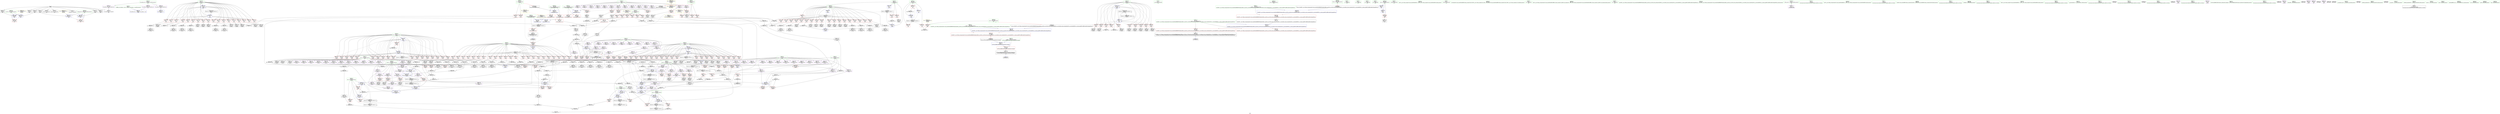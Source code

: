 digraph "SVFG" {
	label="SVFG";

	Node0x55a552087110 [shape=record,color=grey,label="{NodeID: 0\nNullPtr}"];
	Node0x55a552087110 -> Node0x55a5520bcda0[style=solid];
	Node0x55a552087110 -> Node0x55a5520bcea0[style=solid];
	Node0x55a552087110 -> Node0x55a5520bcf70[style=solid];
	Node0x55a552087110 -> Node0x55a5520bd040[style=solid];
	Node0x55a552087110 -> Node0x55a5520bd110[style=solid];
	Node0x55a552087110 -> Node0x55a5520bd1e0[style=solid];
	Node0x55a552087110 -> Node0x55a5520bd2b0[style=solid];
	Node0x55a552087110 -> Node0x55a5520bd380[style=solid];
	Node0x55a552087110 -> Node0x55a5520bd450[style=solid];
	Node0x55a552087110 -> Node0x55a5520c7270[style=solid];
	Node0x55a5520e1650 [shape=record,color=grey,label="{NodeID: 609\n301 = Binary(299, 300, )\n}"];
	Node0x55a5520e1650 -> Node0x55a5520e5550[style=solid];
	Node0x55a5520c6ac0 [shape=record,color=red,label="{NodeID: 443\n686\<--657\n\<--i\nmain\n}"];
	Node0x55a5520ca040 [shape=record,color=red,label="{NodeID: 277\n110\<--66\n\<--i\n_Z4evalv\n}"];
	Node0x55a5520ca040 -> Node0x55a5520e05d0[style=solid];
	Node0x55a5520ba640 [shape=record,color=black,label="{NodeID: 111\n214\<--213\nidxprom61\<--add60\n_Z4evalv\n}"];
	Node0x55a552110e10 [shape=record,color=yellow,style=double,label="{NodeID: 720\n4V_1 = ENCHI(MR_4V_0)\npts\{63 \}\nFun[_Z4evalv]|{|<s3>5}}"];
	Node0x55a552110e10 -> Node0x55a5520c9820[style=dashed];
	Node0x55a552110e10 -> Node0x55a5520c98f0[style=dashed];
	Node0x55a552110e10 -> Node0x55a5520c4d80[style=dashed];
	Node0x55a552110e10:s3 -> Node0x55a551a05660[style=dashed,color=red];
	Node0x55a5520c3e10 [shape=record,color=red,label="{NodeID: 388\n495\<--90\n\<--k\n_Z4evalv\n}"];
	Node0x55a5520c3e10 -> Node0x55a5520c1cc0[style=solid];
	Node0x55a5520bf500 [shape=record,color=purple,label="{NodeID: 222\n389\<--12\narrayidx162\<--msumx\n_Z4evalv\n}"];
	Node0x55a5520bf500 -> Node0x55a5520c5400[style=solid];
	Node0x55a5520bb980 [shape=record,color=green,label="{NodeID: 56\n647\<--648\ncases\<--cases_field_insensitive\nmain\n|{|<s1>11}}"];
	Node0x55a5520bb980 -> Node0x55a5520c6780[style=solid];
	Node0x55a5520bb980:s1 -> Node0x55a552139210[style=solid,color=red];
	Node0x55a5520d9560 [shape=record,color=blue,label="{NodeID: 499\n738\<--735\n__x.addr\<--__x\n_ZStrsINSt7__cxx1119basic_istringstreamIcSt11char_traitsIcESaIcEEERiENSt9enable_ifIXsr6__and_ISt6__not_ISt19is_lvalue_referenceIT_EESt33__is_convertible_to_basic_istreamISA_ESt16__is_extractableINSE_14__istream_typeEOT0_vEEE5valueESG_E4typeEOSA_SI_\n}"];
	Node0x55a5520d9560 -> Node0x55a5520c6d30[style=dashed];
	Node0x55a5520ccdc0 [shape=record,color=red,label="{NodeID: 333\n447\<--74\n\<--sz\n_Z4evalv\n}"];
	Node0x55a5520ccdc0 -> Node0x55a5520e2e50[style=solid];
	Node0x55a5520c2680 [shape=record,color=black,label="{NodeID: 167\n537\<--536\nconv241\<--\n_Z4evalv\n}"];
	Node0x55a5520c2680 -> Node0x55a5520dd750[style=solid];
	Node0x55a5520ae4d0 [shape=record,color=green,label="{NodeID: 1\n7\<--1\n__dso_handle\<--dummyObj\nGlob }"];
	Node0x55a5520e17d0 [shape=record,color=grey,label="{NodeID: 610\n194 = Binary(185, 193, )\n}"];
	Node0x55a5520e17d0 -> Node0x55a5520e11d0[style=solid];
	Node0x55a5520c6b90 [shape=record,color=red,label="{NodeID: 444\n694\<--657\n\<--i\nmain\n}"];
	Node0x55a5520c6b90 -> Node0x55a5520dfe50[style=solid];
	Node0x55a5520ca110 [shape=record,color=red,label="{NodeID: 278\n117\<--68\n\<--i2\n_Z4evalv\n}"];
	Node0x55a5520ca110 -> Node0x55a5520e53d0[style=solid];
	Node0x55a5520ba710 [shape=record,color=black,label="{NodeID: 112\n218\<--217\nidxprom64\<--add63\n_Z4evalv\n}"];
	Node0x55a552110ef0 [shape=record,color=yellow,style=double,label="{NodeID: 721\n6V_1 = ENCHI(MR_6V_0)\npts\{65 \}\nFun[_Z4evalv]}"];
	Node0x55a552110ef0 -> Node0x55a5520c99c0[style=dashed];
	Node0x55a552110ef0 -> Node0x55a5520c9a90[style=dashed];
	Node0x55a552110ef0 -> Node0x55a5520c9b60[style=dashed];
	Node0x55a552110ef0 -> Node0x55a5520c9c30[style=dashed];
	Node0x55a552110ef0 -> Node0x55a5520c9d00[style=dashed];
	Node0x55a552110ef0 -> Node0x55a5520c9dd0[style=dashed];
	Node0x55a5520c3ee0 [shape=record,color=red,label="{NodeID: 389\n499\<--90\n\<--k\n_Z4evalv\n}"];
	Node0x55a5520c3ee0 -> Node0x55a5520c1d90[style=solid];
	Node0x55a5520bf5d0 [shape=record,color=purple,label="{NodeID: 223\n237\<--14\narrayidx76\<--msumy\n_Z4evalv\n}"];
	Node0x55a5520bba50 [shape=record,color=green,label="{NodeID: 57\n649\<--650\nline\<--line_field_insensitive\nmain\n}"];
	Node0x55a5520d9630 [shape=record,color=blue,label="{NodeID: 500\n740\<--745\n__ret_is\<--\n_ZStrsINSt7__cxx1119basic_istringstreamIcSt11char_traitsIcESaIcEEERiENSt9enable_ifIXsr6__and_ISt6__not_ISt19is_lvalue_referenceIT_EESt33__is_convertible_to_basic_istreamISA_ESt16__is_extractableINSE_14__istream_typeEOT0_vEEE5valueESG_E4typeEOSA_SI_\n}"];
	Node0x55a5520d9630 -> Node0x55a5520c6e00[style=dashed];
	Node0x55a5520d9630 -> Node0x55a5520c6ed0[style=dashed];
	Node0x55a5520cce90 [shape=record,color=red,label="{NodeID: 334\n459\<--74\n\<--sz\n_Z4evalv\n}"];
	Node0x55a5520cce90 -> Node0x55a5520ddd50[style=solid];
	Node0x55a5520c2750 [shape=record,color=black,label="{NodeID: 168\n541\<--540\nconv244\<--mul243\n_Z4evalv\n}"];
	Node0x55a5520c2750 -> Node0x55a5520de350[style=solid];
	Node0x55a5520b2250 [shape=record,color=green,label="{NodeID: 2\n16\<--1\n.str\<--dummyObj\nGlob }"];
	Node0x55a5520e1950 [shape=record,color=grey,label="{NodeID: 611\n184 = Binary(173, 183, )\n}"];
	Node0x55a5520e1950 -> Node0x55a5520bb0b0[style=solid];
	Node0x55a5520c6c60 [shape=record,color=red,label="{NodeID: 445\n744\<--736\n\<--__is.addr\n_ZStrsINSt7__cxx1119basic_istringstreamIcSt11char_traitsIcESaIcEEERiENSt9enable_ifIXsr6__and_ISt6__not_ISt19is_lvalue_referenceIT_EESt33__is_convertible_to_basic_istreamISA_ESt16__is_extractableINSE_14__istream_typeEOT0_vEEE5valueESG_E4typeEOSA_SI_\n}"];
	Node0x55a5520c6c60 -> Node0x55a5520c2b60[style=solid];
	Node0x55a5520ca1e0 [shape=record,color=red,label="{NodeID: 279\n127\<--68\n\<--i2\n_Z4evalv\n}"];
	Node0x55a5520ca1e0 -> Node0x55a5520bd6f0[style=solid];
	Node0x55a5520ba7e0 [shape=record,color=black,label="{NodeID: 113\n223\<--222\nidxprom66\<--\n_Z4evalv\n}"];
	Node0x55a5520c3fb0 [shape=record,color=red,label="{NodeID: 390\n505\<--90\n\<--k\n_Z4evalv\n}"];
	Node0x55a5520c3fb0 -> Node0x55a5520c1f30[style=solid];
	Node0x55a5520bf6a0 [shape=record,color=purple,label="{NodeID: 224\n240\<--14\narrayidx78\<--msumy\n_Z4evalv\n}"];
	Node0x55a5520bf6a0 -> Node0x55a5520c4b10[style=solid];
	Node0x55a5520bbb20 [shape=record,color=green,label="{NodeID: 58\n651\<--652\nexn.slot\<--exn.slot_field_insensitive\nmain\n}"];
	Node0x55a5520bbb20 -> Node0x55a5520c6850[style=solid];
	Node0x55a5520bbb20 -> Node0x55a5520d9080[style=solid];
	Node0x55a5520bbb20 -> Node0x55a5520d9220[style=solid];
	Node0x55a5520d9700 [shape=record,color=blue,label="{NodeID: 501\n776\<--775\n__t.addr\<--__t\n_ZSt7forwardIRiEOT_RNSt16remove_referenceIS1_E4typeE\n}"];
	Node0x55a5520d9700 -> Node0x55a5520c6fa0[style=dashed];
	Node0x55a5520ccf60 [shape=record,color=red,label="{NodeID: 335\n465\<--74\n\<--sz\n_Z4evalv\n}"];
	Node0x55a5520ccf60 -> Node0x55a5520dd2d0[style=solid];
	Node0x55a5520c2820 [shape=record,color=black,label="{NodeID: 169\n557\<--556\nconv252\<--sub251\n_Z4evalv\n}"];
	Node0x55a5520c2820 -> Node0x55a5520de650[style=solid];
	Node0x55a55208b210 [shape=record,color=green,label="{NodeID: 3\n18\<--1\n.str.1\<--dummyObj\nGlob }"];
	Node0x55a5520e1ad0 [shape=record,color=grey,label="{NodeID: 612\n187 = Binary(186, 112, )\n}"];
	Node0x55a5520e1ad0 -> Node0x55a5520bb180[style=solid];
	Node0x55a5520c6d30 [shape=record,color=red,label="{NodeID: 446\n748\<--738\n\<--__x.addr\n_ZStrsINSt7__cxx1119basic_istringstreamIcSt11char_traitsIcESaIcEEERiENSt9enable_ifIXsr6__and_ISt6__not_ISt19is_lvalue_referenceIT_EESt33__is_convertible_to_basic_istreamISA_ESt16__is_extractableINSE_14__istream_typeEOT0_vEEE5valueESG_E4typeEOSA_SI_\n|{<s0>20}}"];
	Node0x55a5520c6d30:s0 -> Node0x55a552138f90[style=solid,color=red];
	Node0x55a5520ca2b0 [shape=record,color=red,label="{NodeID: 280\n138\<--68\n\<--i2\n_Z4evalv\n}"];
	Node0x55a5520ca2b0 -> Node0x55a5520e1050[style=solid];
	Node0x55a5520ba8b0 [shape=record,color=black,label="{NodeID: 114\n226\<--225\nidxprom68\<--\n_Z4evalv\n}"];
	Node0x55a5520c4080 [shape=record,color=red,label="{NodeID: 391\n520\<--90\n\<--k\n_Z4evalv\n}"];
	Node0x55a5520c4080 -> Node0x55a5520c2270[style=solid];
	Node0x55a5520bf770 [shape=record,color=purple,label="{NodeID: 225\n245\<--14\narrayidx81\<--msumy\n_Z4evalv\n}"];
	Node0x55a5520bbbf0 [shape=record,color=green,label="{NodeID: 59\n653\<--654\nehselector.slot\<--ehselector.slot_field_insensitive\nmain\n}"];
	Node0x55a5520bbbf0 -> Node0x55a5520c6920[style=solid];
	Node0x55a5520bbbf0 -> Node0x55a5520d9150[style=solid];
	Node0x55a5520bbbf0 -> Node0x55a5520d92f0[style=solid];
	Node0x55a5520cd030 [shape=record,color=red,label="{NodeID: 336\n554\<--74\n\<--sz\n_Z4evalv\n}"];
	Node0x55a5520cd030 -> Node0x55a5520de950[style=solid];
	Node0x55a5520c28f0 [shape=record,color=black,label="{NodeID: 170\n570\<--569\nconv259\<--sub258\n_Z4evalv\n}"];
	Node0x55a5520c28f0 -> Node0x55a5520e35d0[style=solid];
	Node0x55a55208ad90 [shape=record,color=green,label="{NodeID: 4\n20\<--1\n.str.2\<--dummyObj\nGlob }"];
	Node0x55a5520e1c50 [shape=record,color=grey,label="{NodeID: 613\n400 = Binary(398, 399, )\n}"];
	Node0x55a5520e1c50 -> Node0x55a5520c1230[style=solid];
	Node0x55a5520c6e00 [shape=record,color=red,label="{NodeID: 447\n747\<--740\n\<--__ret_is\n_ZStrsINSt7__cxx1119basic_istringstreamIcSt11char_traitsIcESaIcEEERiENSt9enable_ifIXsr6__and_ISt6__not_ISt19is_lvalue_referenceIT_EESt33__is_convertible_to_basic_istreamISA_ESt16__is_extractableINSE_14__istream_typeEOT0_vEEE5valueESG_E4typeEOSA_SI_\n}"];
	Node0x55a5520ca380 [shape=record,color=red,label="{NodeID: 281\n147\<--68\n\<--i2\n_Z4evalv\n}"];
	Node0x55a5520ca380 -> Node0x55a5520bdbd0[style=solid];
	Node0x55a5520bfcc0 [shape=record,color=black,label="{NodeID: 115\n229\<--228\nconv70\<--\n_Z4evalv\n}"];
	Node0x55a5520bfcc0 -> Node0x55a5520e44d0[style=solid];
	Node0x55a5520c4150 [shape=record,color=red,label="{NodeID: 392\n524\<--90\n\<--k\n_Z4evalv\n}"];
	Node0x55a5520c4150 -> Node0x55a5520c2340[style=solid];
	Node0x55a5520bf840 [shape=record,color=purple,label="{NodeID: 226\n249\<--14\narrayidx84\<--msumy\n_Z4evalv\n}"];
	Node0x55a5520bf840 -> Node0x55a5520c4be0[style=solid];
	Node0x55a5520bbcc0 [shape=record,color=green,label="{NodeID: 60\n655\<--656\nref.tmp\<--ref.tmp_field_insensitive\nmain\n|{<s0>11}}"];
	Node0x55a5520bbcc0:s0 -> Node0x55a5521390d0[style=solid,color=red];
	Node0x55a5520cd100 [shape=record,color=red,label="{NodeID: 337\n567\<--74\n\<--sz\n_Z4evalv\n}"];
	Node0x55a5520cd100 -> Node0x55a5520e3150[style=solid];
	Node0x55a5520c29c0 [shape=record,color=black,label="{NodeID: 171\n612\<--635\n_ZSt3minIiERKT_S2_S2__ret\<--\n_ZSt3minIiERKT_S2_S2_\n|{<s0>5}}"];
	Node0x55a5520c29c0:s0 -> Node0x55a5521381e0[style=solid,color=blue];
	Node0x55a5520968c0 [shape=record,color=green,label="{NodeID: 5\n22\<--1\n.str.3\<--dummyObj\nGlob }"];
	Node0x55a5520e1dd0 [shape=record,color=grey,label="{NodeID: 614\n165 = Binary(164, 112, )\n}"];
	Node0x55a5520e1dd0 -> Node0x55a5520baca0[style=solid];
	Node0x55a5520c6ed0 [shape=record,color=red,label="{NodeID: 448\n755\<--740\n\<--__ret_is\n_ZStrsINSt7__cxx1119basic_istringstreamIcSt11char_traitsIcESaIcEEERiENSt9enable_ifIXsr6__and_ISt6__not_ISt19is_lvalue_referenceIT_EESt33__is_convertible_to_basic_istreamISA_ESt16__is_extractableINSE_14__istream_typeEOT0_vEEE5valueESG_E4typeEOSA_SI_\n}"];
	Node0x55a5520c6ed0 -> Node0x55a5520c2c30[style=solid];
	Node0x55a5520ca450 [shape=record,color=red,label="{NodeID: 282\n156\<--68\n\<--i2\n_Z4evalv\n}"];
	Node0x55a5520ca450 -> Node0x55a5520bab00[style=solid];
	Node0x55a5520bfd50 [shape=record,color=black,label="{NodeID: 116\n233\<--232\nconv73\<--mul72\n_Z4evalv\n}"];
	Node0x55a5520bfd50 -> Node0x55a5520e2b50[style=solid];
	Node0x55a5520c4220 [shape=record,color=red,label="{NodeID: 393\n530\<--90\n\<--k\n_Z4evalv\n}"];
	Node0x55a5520c4220 -> Node0x55a5520c24e0[style=solid];
	Node0x55a5520bf910 [shape=record,color=purple,label="{NodeID: 227\n254\<--14\narrayidx87\<--msumy\n_Z4evalv\n}"];
	Node0x55a5520bbd90 [shape=record,color=green,label="{NodeID: 61\n657\<--658\ni\<--i_field_insensitive\nmain\n}"];
	Node0x55a5520bbd90 -> Node0x55a5520c69f0[style=solid];
	Node0x55a5520bbd90 -> Node0x55a5520c6ac0[style=solid];
	Node0x55a5520bbd90 -> Node0x55a5520c6b90[style=solid];
	Node0x55a5520bbd90 -> Node0x55a5520d8ee0[style=solid];
	Node0x55a5520bbd90 -> Node0x55a5520d8fb0[style=solid];
	Node0x55a5520cd1d0 [shape=record,color=red,label="{NodeID: 338\n576\<--74\n\<--sz\n_Z4evalv\n}"];
	Node0x55a5520cd1d0 -> Node0x55a5520d8790[style=solid];
	Node0x55a5520c2a90 [shape=record,color=black,label="{NodeID: 172\n644\<--715\nmain_ret\<--\nmain\n}"];
	Node0x55a552096980 [shape=record,color=green,label="{NodeID: 6\n24\<--1\n_ZSt3cin\<--dummyObj\nGlob }"];
	Node0x55a5520e1f50 [shape=record,color=grey,label="{NodeID: 615\n276 = Binary(275, 112, )\n}"];
	Node0x55a5520e1f50 -> Node0x55a5520c79f0[style=solid];
	Node0x55a5520c6fa0 [shape=record,color=red,label="{NodeID: 449\n779\<--776\n\<--__t.addr\n_ZSt7forwardIRiEOT_RNSt16remove_referenceIS1_E4typeE\n}"];
	Node0x55a5520c6fa0 -> Node0x55a5520c2d00[style=solid];
	Node0x55a5520ca520 [shape=record,color=red,label="{NodeID: 283\n164\<--68\n\<--i2\n_Z4evalv\n}"];
	Node0x55a5520ca520 -> Node0x55a5520e1dd0[style=solid];
	Node0x55a5520bfde0 [shape=record,color=black,label="{NodeID: 117\n236\<--235\nidxprom75\<--add74\n_Z4evalv\n}"];
	Node0x55a5520dc8b0 [shape=record,color=black,label="{NodeID: 560\n294 = PHI(295, 292, )\n}"];
	Node0x55a5520c42f0 [shape=record,color=red,label="{NodeID: 394\n546\<--90\n\<--k\n_Z4evalv\n}"];
	Node0x55a5520c42f0 -> Node0x55a5520dded0[style=solid];
	Node0x55a5520bf9e0 [shape=record,color=purple,label="{NodeID: 228\n257\<--14\narrayidx89\<--msumy\n_Z4evalv\n}"];
	Node0x55a5520bf9e0 -> Node0x55a5520c4cb0[style=solid];
	Node0x55a5520bbe60 [shape=record,color=green,label="{NodeID: 62\n661\<--662\n_ZNSt7__cxx1112basic_stringIcSt11char_traitsIcESaIcEEC1Ev\<--_ZNSt7__cxx1112basic_stringIcSt11char_traitsIcESaIcEEC1Ev_field_insensitive\n}"];
	Node0x55a5520cd2a0 [shape=record,color=red,label="{NodeID: 339\n590\<--74\n\<--sz\n_Z4evalv\n}"];
	Node0x55a5520cd2a0 -> Node0x55a5520e4650[style=solid];
	Node0x55a5520c2b60 [shape=record,color=black,label="{NodeID: 173\n745\<--744\n\<--\n_ZStrsINSt7__cxx1119basic_istringstreamIcSt11char_traitsIcESaIcEEERiENSt9enable_ifIXsr6__and_ISt6__not_ISt19is_lvalue_referenceIT_EESt33__is_convertible_to_basic_istreamISA_ESt16__is_extractableINSE_14__istream_typeEOT0_vEEE5valueESG_E4typeEOSA_SI_\n}"];
	Node0x55a5520c2b60 -> Node0x55a5520d9630[style=solid];
	Node0x55a5520971f0 [shape=record,color=green,label="{NodeID: 7\n25\<--1\n_ZSt4cout\<--dummyObj\nGlob }"];
	Node0x55a5520e20d0 [shape=record,color=grey,label="{NodeID: 616\n406 = Binary(404, 405, )\n}"];
	Node0x55a5520e20d0 -> Node0x55a5520c1300[style=solid];
	Node0x55a5520c7070 [shape=record,color=blue,label="{NodeID: 450\n785\<--31\nllvm.global_ctors_0\<--\nGlob }"];
	Node0x55a5520ca5f0 [shape=record,color=red,label="{NodeID: 284\n174\<--68\n\<--i2\n_Z4evalv\n}"];
	Node0x55a5520ca5f0 -> Node0x55a5520bae40[style=solid];
	Node0x55a5520bfeb0 [shape=record,color=black,label="{NodeID: 118\n239\<--238\nidxprom77\<--\n_Z4evalv\n}"];
	Node0x55a5520dce50 [shape=record,color=grey,label="{NodeID: 561\n155 = Binary(146, 154, )\n}"];
	Node0x55a5520dce50 -> Node0x55a5520de1d0[style=solid];
	Node0x55a5520c43c0 [shape=record,color=red,label="{NodeID: 395\n133\<--132\n\<--arrayidx12\n_Z4evalv\n}"];
	Node0x55a5520c43c0 -> Node0x55a5520bd890[style=solid];
	Node0x55a5520bfab0 [shape=record,color=purple,label="{NodeID: 229\n263\<--14\narrayidx93\<--msumy\n_Z4evalv\n}"];
	Node0x55a5520bbf60 [shape=record,color=green,label="{NodeID: 63\n664\<--665\n_ZSt7getlineIcSt11char_traitsIcESaIcEERSt13basic_istreamIT_T0_ES7_RNSt7__cxx1112basic_stringIS4_S5_T1_EE\<--_ZSt7getlineIcSt11char_traitsIcESaIcEERSt13basic_istreamIT_T0_ES7_RNSt7__cxx1112basic_stringIS4_S5_T1_EE_field_insensitive\n}"];
	Node0x55a5521028e0 [shape=record,color=black,label="{NodeID: 672\nMR_58V_3 = PHI(MR_58V_4, MR_58V_2, )\npts\{658 \}\n}"];
	Node0x55a5521028e0 -> Node0x55a5520c69f0[style=dashed];
	Node0x55a5521028e0 -> Node0x55a5520c6ac0[style=dashed];
	Node0x55a5521028e0 -> Node0x55a5520c6b90[style=dashed];
	Node0x55a5521028e0 -> Node0x55a5520d8fb0[style=dashed];
	Node0x55a5520cd370 [shape=record,color=red,label="{NodeID: 340\n299\<--76\n\<--i108\n_Z4evalv\n}"];
	Node0x55a5520cd370 -> Node0x55a5520e1650[style=solid];
	Node0x55a5520c2c30 [shape=record,color=black,label="{NodeID: 174\n733\<--755\n_ZStrsINSt7__cxx1119basic_istringstreamIcSt11char_traitsIcESaIcEEERiENSt9enable_ifIXsr6__and_ISt6__not_ISt19is_lvalue_referenceIT_EESt33__is_convertible_to_basic_istreamISA_ESt16__is_extractableINSE_14__istream_typeEOT0_vEEE5valueESG_E4typeEOSA_SI__ret\<--\n_ZStrsINSt7__cxx1119basic_istringstreamIcSt11char_traitsIcESaIcEEERiENSt9enable_ifIXsr6__and_ISt6__not_ISt19is_lvalue_referenceIT_EESt33__is_convertible_to_basic_istreamISA_ESt16__is_extractableINSE_14__istream_typeEOT0_vEEE5valueESG_E4typeEOSA_SI_\n|{<s0>11}}"];
	Node0x55a5520c2c30:s0 -> Node0x55a552138870[style=solid,color=blue];
	Node0x55a5520972b0 [shape=record,color=green,label="{NodeID: 8\n26\<--1\n.str.4\<--dummyObj\nGlob }"];
	Node0x55a5520e2250 [shape=record,color=grey,label="{NodeID: 617\n271 = Binary(270, 112, )\n}"];
	Node0x55a5520e2250 -> Node0x55a5520c7920[style=solid];
	Node0x55a5520c7170 [shape=record,color=blue,label="{NodeID: 451\n786\<--32\nllvm.global_ctors_1\<--_GLOBAL__sub_I_pieguy_1_1.cpp\nGlob }"];
	Node0x55a5520ca6c0 [shape=record,color=red,label="{NodeID: 285\n186\<--68\n\<--i2\n_Z4evalv\n}"];
	Node0x55a5520ca6c0 -> Node0x55a5520e1ad0[style=solid];
	Node0x55a5520bff80 [shape=record,color=black,label="{NodeID: 119\n244\<--243\nidxprom80\<--\n_Z4evalv\n}"];
	Node0x55a5520dcfd0 [shape=record,color=grey,label="{NodeID: 562\n151 = Binary(150, 112, )\n}"];
	Node0x55a5520dcfd0 -> Node0x55a5520baa30[style=solid];
	Node0x55a5520c4490 [shape=record,color=red,label="{NodeID: 396\n145\<--144\n\<--arrayidx18\n_Z4evalv\n}"];
	Node0x55a5520c4490 -> Node0x55a5520ddbd0[style=solid];
	Node0x55a5520bfb80 [shape=record,color=purple,label="{NodeID: 230\n267\<--14\narrayidx96\<--msumy\n_Z4evalv\n}"];
	Node0x55a5520bfb80 -> Node0x55a5520c7850[style=solid];
	Node0x55a5520bc060 [shape=record,color=green,label="{NodeID: 64\n668\<--669\n_ZNSt7__cxx1119basic_istringstreamIcSt11char_traitsIcESaIcEEC1ERKNS_12basic_stringIcS2_S3_EESt13_Ios_Openmode\<--_ZNSt7__cxx1119basic_istringstreamIcSt11char_traitsIcESaIcEEC1ERKNS_12basic_stringIcS2_S3_EESt13_Ios_Openmode_field_insensitive\n}"];
	Node0x55a552102de0 [shape=record,color=black,label="{NodeID: 673\nMR_61V_2 = PHI(MR_61V_3, MR_61V_1, )\npts\{110000 130000 150000 \}\n|{<s0>16|<s1>16|<s2>16}}"];
	Node0x55a552102de0:s0 -> Node0x55a552108340[style=dashed,color=red];
	Node0x55a552102de0:s1 -> Node0x55a552108840[style=dashed,color=red];
	Node0x55a552102de0:s2 -> Node0x55a552108d40[style=dashed,color=red];
	Node0x55a5520cd440 [shape=record,color=red,label="{NodeID: 341\n313\<--76\n\<--i108\n_Z4evalv\n}"];
	Node0x55a5520cd440 -> Node0x55a5520dd450[style=solid];
	Node0x55a5520c2d00 [shape=record,color=black,label="{NodeID: 175\n774\<--779\n_ZSt7forwardIRiEOT_RNSt16remove_referenceIS1_E4typeE_ret\<--\n_ZSt7forwardIRiEOT_RNSt16remove_referenceIS1_E4typeE\n|{<s0>20}}"];
	Node0x55a5520c2d00:s0 -> Node0x55a552138570[style=solid,color=blue];
	Node0x55a552097370 [shape=record,color=green,label="{NodeID: 9\n28\<--1\n.str.5\<--dummyObj\nGlob }"];
	Node0x55a5520e23d0 [shape=record,color=grey,label="{NodeID: 618\n360 = Binary(358, 359, )\n}"];
	Node0x55a5520e23d0 -> Node0x55a5520c0bb0[style=solid];
	Node0x55a5520c7270 [shape=record,color=blue, style = dotted,label="{NodeID: 452\n787\<--3\nllvm.global_ctors_2\<--dummyVal\nGlob }"];
	Node0x55a5520ca790 [shape=record,color=red,label="{NodeID: 286\n195\<--68\n\<--i2\n_Z4evalv\n}"];
	Node0x55a5520ca790 -> Node0x55a5520ba300[style=solid];
	Node0x55a5520c0050 [shape=record,color=black,label="{NodeID: 120\n248\<--247\nidxprom83\<--add82\n_Z4evalv\n}"];
	Node0x55a5520dd150 [shape=record,color=grey,label="{NodeID: 563\n540 = Binary(523, 539, )\n}"];
	Node0x55a5520dd150 -> Node0x55a5520c2750[style=solid];
	Node0x55a5520c4560 [shape=record,color=red,label="{NodeID: 397\n154\<--153\n\<--arrayidx24\n_Z4evalv\n}"];
	Node0x55a5520c4560 -> Node0x55a5520dce50[style=solid];
	Node0x55a5520c7af0 [shape=record,color=purple,label="{NodeID: 231\n397\<--14\narrayidx166\<--msumy\n_Z4evalv\n}"];
	Node0x55a5520bc160 [shape=record,color=green,label="{NodeID: 65\n671\<--672\n_ZStrsINSt7__cxx1119basic_istringstreamIcSt11char_traitsIcESaIcEEERiENSt9enable_ifIXsr6__and_ISt6__not_ISt19is_lvalue_referenceIT_EESt33__is_convertible_to_basic_istreamISA_ESt16__is_extractableINSE_14__istream_typeEOT0_vEEE5valueESG_E4typeEOSA_SI_\<--_ZStrsINSt7__cxx1119basic_istringstreamIcSt11char_traitsIcESaIcEEERiENSt9enable_ifIXsr6__and_ISt6__not_ISt19is_lvalue_referenceIT_EESt33__is_convertible_to_basic_istreamISA_ESt16__is_extractableINSE_14__istream_typeEOT0_vEEE5valueESG_E4typeEOSA_SI__field_insensitive\n}"];
	Node0x55a5520cd510 [shape=record,color=red,label="{NodeID: 342\n324\<--76\n\<--i108\n_Z4evalv\n}"];
	Node0x55a5520cd510 -> Node0x55a5520e02d0[style=solid];
	Node0x55a5520c2dd0 [shape=record,color=purple,label="{NodeID: 176\n41\<--4\n\<--_ZStL8__ioinit\n__cxx_global_var_init\n}"];
	Node0x55a552097430 [shape=record,color=green,label="{NodeID: 10\n31\<--1\n\<--dummyObj\nCan only get source location for instruction, argument, global var or function.}"];
	Node0x55a5520e2550 [shape=record,color=grey,label="{NodeID: 619\n265 = Binary(264, 112, )\n}"];
	Node0x55a5520e2550 -> Node0x55a5520c0390[style=solid];
	Node0x55a5520c7370 [shape=record,color=blue,label="{NodeID: 453\n66\<--97\ni\<--\n_Z4evalv\n}"];
	Node0x55a5520c7370 -> Node0x55a552109240[style=dashed];
	Node0x55a5520ca860 [shape=record,color=red,label="{NodeID: 287\n204\<--68\n\<--i2\n_Z4evalv\n}"];
	Node0x55a5520ca860 -> Node0x55a5520ba4a0[style=solid];
	Node0x55a5520c0120 [shape=record,color=black,label="{NodeID: 121\n253\<--252\nidxprom86\<--\n_Z4evalv\n}"];
	Node0x55a5520dd2d0 [shape=record,color=grey,label="{NodeID: 564\n466 = Binary(464, 465, )\n}"];
	Node0x55a5520dd2d0 -> Node0x55a5520dd5d0[style=solid];
	Node0x55a5520c4630 [shape=record,color=red,label="{NodeID: 398\n162\<--161\n\<--arrayidx29\n_Z4evalv\n}"];
	Node0x55a5520c4630 -> Node0x55a5520de1d0[style=solid];
	Node0x55a5520c7b80 [shape=record,color=purple,label="{NodeID: 232\n402\<--14\narrayidx169\<--msumy\n_Z4evalv\n}"];
	Node0x55a5520c7b80 -> Node0x55a5520c54d0[style=solid];
	Node0x55a5520bc260 [shape=record,color=green,label="{NodeID: 66\n674\<--675\n_ZNSt7__cxx1119basic_istringstreamIcSt11char_traitsIcESaIcEED1Ev\<--_ZNSt7__cxx1119basic_istringstreamIcSt11char_traitsIcESaIcEED1Ev_field_insensitive\n}"];
	Node0x55a5520cd5e0 [shape=record,color=red,label="{NodeID: 343\n334\<--76\n\<--i108\n_Z4evalv\n}"];
	Node0x55a5520cd5e0 -> Node0x55a5520c07a0[style=solid];
	Node0x55a5520c2ea0 [shape=record,color=purple,label="{NodeID: 177\n105\<--8\narrayidx\<--grid\n_Z4evalv\n}"];
	Node0x55a5520974f0 [shape=record,color=green,label="{NodeID: 11\n97\<--1\n\<--dummyObj\nCan only get source location for instruction, argument, global var or function.}"];
	Node0x55a5520e26d0 [shape=record,color=grey,label="{NodeID: 620\n413 = Binary(403, 412, )\n}"];
	Node0x55a5520e26d0 -> Node0x55a5520df3d0[style=solid];
	Node0x55a5520c7440 [shape=record,color=blue,label="{NodeID: 454\n66\<--111\ni\<--inc\n_Z4evalv\n}"];
	Node0x55a5520c7440 -> Node0x55a552109240[style=dashed];
	Node0x55a5520ca930 [shape=record,color=red,label="{NodeID: 288\n212\<--68\n\<--i2\n_Z4evalv\n}"];
	Node0x55a5520ca930 -> Node0x55a5520e32d0[style=solid];
	Node0x55a5520c01f0 [shape=record,color=black,label="{NodeID: 122\n256\<--255\nidxprom88\<--\n_Z4evalv\n}"];
	Node0x55a5520dd450 [shape=record,color=grey,label="{NodeID: 565\n315 = Binary(313, 314, )\n}"];
	Node0x55a5520dd450 -> Node0x55a5520c0460[style=solid];
	Node0x55a5520c4700 [shape=record,color=red,label="{NodeID: 399\n180\<--179\n\<--arrayidx39\n_Z4evalv\n}"];
	Node0x55a5520c4700 -> Node0x55a5520bafe0[style=solid];
	Node0x55a5520c7c50 [shape=record,color=purple,label="{NodeID: 233\n408\<--14\narrayidx172\<--msumy\n_Z4evalv\n}"];
	Node0x55a5520bc360 [shape=record,color=green,label="{NodeID: 67\n684\<--685\n_ZStlsISt11char_traitsIcEERSt13basic_ostreamIcT_ES5_PKc\<--_ZStlsISt11char_traitsIcEERSt13basic_ostreamIcT_ES5_PKc_field_insensitive\n}"];
	Node0x55a5520cd6b0 [shape=record,color=red,label="{NodeID: 344\n344\<--76\n\<--i108\n_Z4evalv\n}"];
	Node0x55a5520cd6b0 -> Node0x55a5520c0940[style=solid];
	Node0x55a5520c2f70 [shape=record,color=purple,label="{NodeID: 178\n106\<--8\narraydecay\<--grid\n_Z4evalv\n}"];
	Node0x55a5520975b0 [shape=record,color=green,label="{NodeID: 12\n112\<--1\n\<--dummyObj\nCan only get source location for instruction, argument, global var or function.}"];
	Node0x55a5520e2850 [shape=record,color=grey,label="{NodeID: 621\n247 = Binary(246, 112, )\n}"];
	Node0x55a5520e2850 -> Node0x55a5520c0050[style=solid];
	Node0x55a5520c7510 [shape=record,color=blue,label="{NodeID: 455\n68\<--97\ni2\<--\n_Z4evalv\n}"];
	Node0x55a5520c7510 -> Node0x55a552107e40[style=dashed];
	Node0x55a5520caa00 [shape=record,color=red,label="{NodeID: 289\n221\<--68\n\<--i2\n_Z4evalv\n}"];
	Node0x55a5520caa00 -> Node0x55a5520e4950[style=solid];
	Node0x55a5520c02c0 [shape=record,color=black,label="{NodeID: 123\n262\<--261\nidxprom92\<--add91\n_Z4evalv\n}"];
	Node0x55a5520dd5d0 [shape=record,color=grey,label="{NodeID: 566\n467 = Binary(466, 112, )\n}"];
	Node0x55a5520dd5d0 -> Node0x55a5520d82b0[style=solid];
	Node0x55a5520c47d0 [shape=record,color=red,label="{NodeID: 400\n193\<--192\n\<--arrayidx47\n_Z4evalv\n}"];
	Node0x55a5520c47d0 -> Node0x55a5520e17d0[style=solid];
	Node0x55a5520c7d20 [shape=record,color=purple,label="{NodeID: 234\n411\<--14\narrayidx174\<--msumy\n_Z4evalv\n}"];
	Node0x55a5520c7d20 -> Node0x55a5520c55a0[style=solid];
	Node0x55a5520bc460 [shape=record,color=green,label="{NodeID: 68\n688\<--689\n_ZNSolsEi\<--_ZNSolsEi_field_insensitive\n}"];
	Node0x55a5520cd780 [shape=record,color=red,label="{NodeID: 345\n353\<--76\n\<--i108\n_Z4evalv\n}"];
	Node0x55a5520cd780 -> Node0x55a5520df850[style=solid];
	Node0x55a5520c3040 [shape=record,color=purple,label="{NodeID: 179\n129\<--8\narrayidx10\<--grid\n_Z4evalv\n}"];
	Node0x55a5520b8260 [shape=record,color=green,label="{NodeID: 13\n280\<--1\n\<--dummyObj\nCan only get source location for instruction, argument, global var or function.}"];
	Node0x55a5520e29d0 [shape=record,color=grey,label="{NodeID: 622\n449 = Binary(448, 112, )\n}"];
	Node0x55a5520e29d0 -> Node0x55a5520d7f70[style=solid];
	Node0x55a5520c75e0 [shape=record,color=blue,label="{NodeID: 456\n70\<--97\nj\<--\n_Z4evalv\n}"];
	Node0x55a5520c75e0 -> Node0x55a5520cafb0[style=dashed];
	Node0x55a5520c75e0 -> Node0x55a5520cb080[style=dashed];
	Node0x55a5520c75e0 -> Node0x55a5520cb150[style=dashed];
	Node0x55a5520c75e0 -> Node0x55a5520cb220[style=dashed];
	Node0x55a5520c75e0 -> Node0x55a5520cb2f0[style=dashed];
	Node0x55a5520c75e0 -> Node0x55a5520cb3c0[style=dashed];
	Node0x55a5520c75e0 -> Node0x55a5520cb490[style=dashed];
	Node0x55a5520c75e0 -> Node0x55a5520cb560[style=dashed];
	Node0x55a5520c75e0 -> Node0x55a5520cb630[style=dashed];
	Node0x55a5520c75e0 -> Node0x55a5520cb700[style=dashed];
	Node0x55a5520c75e0 -> Node0x55a5520cb7d0[style=dashed];
	Node0x55a5520c75e0 -> Node0x55a5520cb8a0[style=dashed];
	Node0x55a5520c75e0 -> Node0x55a5520cb970[style=dashed];
	Node0x55a5520c75e0 -> Node0x55a5520cba40[style=dashed];
	Node0x55a5520c75e0 -> Node0x55a5520cbb10[style=dashed];
	Node0x55a5520c75e0 -> Node0x55a5520cbbe0[style=dashed];
	Node0x55a5520c75e0 -> Node0x55a5520cbcb0[style=dashed];
	Node0x55a5520c75e0 -> Node0x55a5520cbd80[style=dashed];
	Node0x55a5520c75e0 -> Node0x55a5520c7920[style=dashed];
	Node0x55a5520c75e0 -> Node0x55a552107940[style=dashed];
	Node0x55a5520caad0 [shape=record,color=red,label="{NodeID: 290\n222\<--68\n\<--i2\n_Z4evalv\n}"];
	Node0x55a5520caad0 -> Node0x55a5520ba7e0[style=solid];
	Node0x55a5520c0390 [shape=record,color=black,label="{NodeID: 124\n266\<--265\nidxprom95\<--add94\n_Z4evalv\n}"];
	Node0x55a552111970 [shape=record,color=yellow,style=double,label="{NodeID: 733\n30V_1 = ENCHI(MR_30V_0)\npts\{90000 \}\nFun[_Z4evalv]}"];
	Node0x55a552111970 -> Node0x55a5520c43c0[style=dashed];
	Node0x55a552111970 -> Node0x55a5520c4700[style=dashed];
	Node0x55a552111970 -> Node0x55a5520c4a40[style=dashed];
	Node0x55a552111970 -> Node0x55a5520c59b0[style=dashed];
	Node0x55a552111970 -> Node0x55a5520c5cf0[style=dashed];
	Node0x55a552111970 -> Node0x55a5520c6030[style=dashed];
	Node0x55a5520dd750 [shape=record,color=grey,label="{NodeID: 567\n539 = Binary(537, 538, )\n}"];
	Node0x55a5520dd750 -> Node0x55a5520dd150[style=solid];
	Node0x55a5520c48a0 [shape=record,color=red,label="{NodeID: 401\n202\<--201\n\<--arrayidx53\n_Z4evalv\n}"];
	Node0x55a5520c48a0 -> Node0x55a5520e11d0[style=solid];
	Node0x55a5520c7df0 [shape=record,color=purple,label="{NodeID: 235\n416\<--14\narrayidx177\<--msumy\n_Z4evalv\n}"];
	Node0x55a5520bc560 [shape=record,color=green,label="{NodeID: 69\n713\<--714\n_ZNSt7__cxx1112basic_stringIcSt11char_traitsIcESaIcEED1Ev\<--_ZNSt7__cxx1112basic_stringIcSt11char_traitsIcESaIcEED1Ev_field_insensitive\n}"];
	Node0x55a552104740 [shape=record,color=black,label="{NodeID: 678\nMR_44V_3 = PHI(MR_44V_4, MR_44V_2, )\npts\{616 \}\n}"];
	Node0x55a552104740 -> Node0x55a5520c6100[style=dashed];
	Node0x55a5520cd850 [shape=record,color=red,label="{NodeID: 346\n364\<--76\n\<--i108\n_Z4evalv\n}"];
	Node0x55a5520cd850 -> Node0x55a5520e4350[style=solid];
	Node0x55a5520c3110 [shape=record,color=purple,label="{NodeID: 180\n132\<--8\narrayidx12\<--grid\n_Z4evalv\n}"];
	Node0x55a5520c3110 -> Node0x55a5520c43c0[style=solid];
	Node0x55a5520b8320 [shape=record,color=green,label="{NodeID: 14\n289\<--1\n\<--dummyObj\nCan only get source location for instruction, argument, global var or function.}"];
	Node0x55a5520e2b50 [shape=record,color=grey,label="{NodeID: 623\n242 = Binary(233, 241, )\n}"];
	Node0x55a5520e2b50 -> Node0x55a5520e3750[style=solid];
	Node0x55a5520c76b0 [shape=record,color=blue,label="{NodeID: 457\n171\<--163\narrayidx35\<--sub\n_Z4evalv\n}"];
	Node0x55a5520c76b0 -> Node0x55a5520c4490[style=dashed];
	Node0x55a5520c76b0 -> Node0x55a5520c4560[style=dashed];
	Node0x55a5520c76b0 -> Node0x55a5520c4630[style=dashed];
	Node0x55a5520c76b0 -> Node0x55a5520c76b0[style=dashed];
	Node0x55a5520c76b0 -> Node0x55a552108340[style=dashed];
	Node0x55a5520caba0 [shape=record,color=red,label="{NodeID: 291\n234\<--68\n\<--i2\n_Z4evalv\n}"];
	Node0x55a5520caba0 -> Node0x55a5520e4050[style=solid];
	Node0x55a5520c0460 [shape=record,color=black,label="{NodeID: 125\n316\<--315\nidxprom119\<--add118\n_Z4evalv\n}"];
	Node0x55a5520dd8d0 [shape=record,color=grey,label="{NodeID: 568\n552 = Binary(553, 551, )\n}"];
	Node0x55a5520dd8d0 -> Node0x55a5520de950[style=solid];
	Node0x55a5520c4970 [shape=record,color=red,label="{NodeID: 402\n210\<--209\n\<--arrayidx58\n_Z4evalv\n}"];
	Node0x55a5520c4970 -> Node0x55a5520e3ed0[style=solid];
	Node0x55a5520c7ec0 [shape=record,color=purple,label="{NodeID: 236\n421\<--14\narrayidx180\<--msumy\n_Z4evalv\n}"];
	Node0x55a5520c7ec0 -> Node0x55a5520c5670[style=solid];
	Node0x55a5520bc660 [shape=record,color=green,label="{NodeID: 70\n729\<--730\n__gxx_personality_v0\<--__gxx_personality_v0_field_insensitive\n}"];
	Node0x55a5520cd920 [shape=record,color=red,label="{NodeID: 347\n374\<--76\n\<--i108\n_Z4evalv\n}"];
	Node0x55a5520cd920 -> Node0x55a5520c0e20[style=solid];
	Node0x55a5520c31e0 [shape=record,color=purple,label="{NodeID: 181\n176\<--8\narrayidx37\<--grid\n_Z4evalv\n}"];
	Node0x55a5520b8420 [shape=record,color=green,label="{NodeID: 15\n295\<--1\n\<--dummyObj\nCan only get source location for instruction, argument, global var or function.}"];
	Node0x55a5521371c0 [shape=record,color=black,label="{NodeID: 790\n93 = PHI()\n}"];
	Node0x55a5520e2cd0 [shape=record,color=grey,label="{NodeID: 624\n581 = Binary(580, 112, )\n}"];
	Node0x55a5520e2cd0 -> Node0x55a5520d8860[style=solid];
	Node0x55a5520c7780 [shape=record,color=blue,label="{NodeID: 458\n219\<--211\narrayidx65\<--sub59\n_Z4evalv\n}"];
	Node0x55a5520c7780 -> Node0x55a5520c47d0[style=dashed];
	Node0x55a5520c7780 -> Node0x55a5520c48a0[style=dashed];
	Node0x55a5520c7780 -> Node0x55a5520c4970[style=dashed];
	Node0x55a5520c7780 -> Node0x55a5520c7780[style=dashed];
	Node0x55a5520c7780 -> Node0x55a552108840[style=dashed];
	Node0x55a5520cac70 [shape=record,color=red,label="{NodeID: 292\n243\<--68\n\<--i2\n_Z4evalv\n}"];
	Node0x55a5520cac70 -> Node0x55a5520bff80[style=solid];
	Node0x55a5520c0530 [shape=record,color=black,label="{NodeID: 126\n321\<--320\nidxprom122\<--add121\n_Z4evalv\n}"];
	Node0x55a5520dda50 [shape=record,color=grey,label="{NodeID: 569\n461 = Binary(460, 112, )\n}"];
	Node0x55a5520dda50 -> Node0x55a5520d81e0[style=solid];
	Node0x55a5520c4a40 [shape=record,color=red,label="{NodeID: 403\n228\<--227\n\<--arrayidx69\n_Z4evalv\n}"];
	Node0x55a5520c4a40 -> Node0x55a5520bfcc0[style=solid];
	Node0x55a5520c7f90 [shape=record,color=purple,label="{NodeID: 237\n426\<--14\narrayidx183\<--msumy\n_Z4evalv\n}"];
	Node0x55a5520bc760 [shape=record,color=green,label="{NodeID: 71\n736\<--737\n__is.addr\<--__is.addr_field_insensitive\n_ZStrsINSt7__cxx1119basic_istringstreamIcSt11char_traitsIcESaIcEEERiENSt9enable_ifIXsr6__and_ISt6__not_ISt19is_lvalue_referenceIT_EESt33__is_convertible_to_basic_istreamISA_ESt16__is_extractableINSE_14__istream_typeEOT0_vEEE5valueESG_E4typeEOSA_SI_\n}"];
	Node0x55a5520bc760 -> Node0x55a5520c6c60[style=solid];
	Node0x55a5520bc760 -> Node0x55a5520d9490[style=solid];
	Node0x55a5520cd9f0 [shape=record,color=red,label="{NodeID: 348\n384\<--76\n\<--i108\n_Z4evalv\n}"];
	Node0x55a5520cd9f0 -> Node0x55a5520c0fc0[style=solid];
	Node0x55a5520c32b0 [shape=record,color=purple,label="{NodeID: 182\n179\<--8\narrayidx39\<--grid\n_Z4evalv\n}"];
	Node0x55a5520c32b0 -> Node0x55a5520c4700[style=solid];
	Node0x55a5520b8520 [shape=record,color=green,label="{NodeID: 16\n473\<--1\n\<--dummyObj\nCan only get source location for instruction, argument, global var or function.}"];
	Node0x55a552137fe0 [shape=record,color=black,label="{NodeID: 791\n42 = PHI()\n}"];
	Node0x55a5520e2e50 [shape=record,color=grey,label="{NodeID: 625\n448 = Binary(446, 447, )\n}"];
	Node0x55a5520e2e50 -> Node0x55a5520e29d0[style=solid];
	Node0x55a5520c7850 [shape=record,color=blue,label="{NodeID: 459\n267\<--259\narrayidx96\<--sub90\n_Z4evalv\n}"];
	Node0x55a5520c7850 -> Node0x55a5520c4b10[style=dashed];
	Node0x55a5520c7850 -> Node0x55a5520c4be0[style=dashed];
	Node0x55a5520c7850 -> Node0x55a5520c4cb0[style=dashed];
	Node0x55a5520c7850 -> Node0x55a5520c7850[style=dashed];
	Node0x55a5520c7850 -> Node0x55a552108d40[style=dashed];
	Node0x55a5520cad40 [shape=record,color=red,label="{NodeID: 293\n252\<--68\n\<--i2\n_Z4evalv\n}"];
	Node0x55a5520cad40 -> Node0x55a5520c0120[style=solid];
	Node0x55a5520c0600 [shape=record,color=black,label="{NodeID: 127\n327\<--326\nidxprom125\<--add124\n_Z4evalv\n}"];
	Node0x55a5520ddbd0 [shape=record,color=grey,label="{NodeID: 570\n146 = Binary(137, 145, )\n}"];
	Node0x55a5520ddbd0 -> Node0x55a5520dce50[style=solid];
	Node0x55a5520c4b10 [shape=record,color=red,label="{NodeID: 404\n241\<--240\n\<--arrayidx78\n_Z4evalv\n}"];
	Node0x55a5520c4b10 -> Node0x55a5520e2b50[style=solid];
	Node0x55a5520c8060 [shape=record,color=purple,label="{NodeID: 238\n429\<--14\narrayidx185\<--msumy\n_Z4evalv\n}"];
	Node0x55a5520c8060 -> Node0x55a5520c5740[style=solid];
	Node0x55a5520bc830 [shape=record,color=green,label="{NodeID: 72\n738\<--739\n__x.addr\<--__x.addr_field_insensitive\n_ZStrsINSt7__cxx1119basic_istringstreamIcSt11char_traitsIcESaIcEEERiENSt9enable_ifIXsr6__and_ISt6__not_ISt19is_lvalue_referenceIT_EESt33__is_convertible_to_basic_istreamISA_ESt16__is_extractableINSE_14__istream_typeEOT0_vEEE5valueESG_E4typeEOSA_SI_\n}"];
	Node0x55a5520bc830 -> Node0x55a5520c6d30[style=solid];
	Node0x55a5520bc830 -> Node0x55a5520d9560[style=solid];
	Node0x55a5520cdac0 [shape=record,color=red,label="{NodeID: 349\n393\<--76\n\<--i108\n_Z4evalv\n}"];
	Node0x55a5520cdac0 -> Node0x55a5520dfcd0[style=solid];
	Node0x55a5520c3380 [shape=record,color=purple,label="{NodeID: 183\n224\<--8\narrayidx67\<--grid\n_Z4evalv\n}"];
	Node0x55a5520b8620 [shape=record,color=green,label="{NodeID: 17\n553\<--1\n\<--dummyObj\nCan only get source location for instruction, argument, global var or function.}"];
	Node0x55a5521380e0 [shape=record,color=black,label="{NodeID: 792\n108 = PHI()\n}"];
	Node0x55a5520e2fd0 [shape=record,color=grey,label="{NodeID: 626\n566 = Binary(553, 565, )\n}"];
	Node0x55a5520e2fd0 -> Node0x55a5520e3150[style=solid];
	Node0x55a5520c7920 [shape=record,color=blue,label="{NodeID: 460\n70\<--271\nj\<--inc98\n_Z4evalv\n}"];
	Node0x55a5520c7920 -> Node0x55a5520cafb0[style=dashed];
	Node0x55a5520c7920 -> Node0x55a5520cb080[style=dashed];
	Node0x55a5520c7920 -> Node0x55a5520cb150[style=dashed];
	Node0x55a5520c7920 -> Node0x55a5520cb220[style=dashed];
	Node0x55a5520c7920 -> Node0x55a5520cb2f0[style=dashed];
	Node0x55a5520c7920 -> Node0x55a5520cb3c0[style=dashed];
	Node0x55a5520c7920 -> Node0x55a5520cb490[style=dashed];
	Node0x55a5520c7920 -> Node0x55a5520cb560[style=dashed];
	Node0x55a5520c7920 -> Node0x55a5520cb630[style=dashed];
	Node0x55a5520c7920 -> Node0x55a5520cb700[style=dashed];
	Node0x55a5520c7920 -> Node0x55a5520cb7d0[style=dashed];
	Node0x55a5520c7920 -> Node0x55a5520cb8a0[style=dashed];
	Node0x55a5520c7920 -> Node0x55a5520cb970[style=dashed];
	Node0x55a5520c7920 -> Node0x55a5520cba40[style=dashed];
	Node0x55a5520c7920 -> Node0x55a5520cbb10[style=dashed];
	Node0x55a5520c7920 -> Node0x55a5520cbbe0[style=dashed];
	Node0x55a5520c7920 -> Node0x55a5520cbcb0[style=dashed];
	Node0x55a5520c7920 -> Node0x55a5520cbd80[style=dashed];
	Node0x55a5520c7920 -> Node0x55a5520c7920[style=dashed];
	Node0x55a5520c7920 -> Node0x55a552107940[style=dashed];
	Node0x55a5520cae10 [shape=record,color=red,label="{NodeID: 294\n260\<--68\n\<--i2\n_Z4evalv\n}"];
	Node0x55a5520cae10 -> Node0x55a5520df6d0[style=solid];
	Node0x55a5520c06d0 [shape=record,color=black,label="{NodeID: 128\n330\<--329\nidxprom127\<--\n_Z4evalv\n}"];
	Node0x55a5520ddd50 [shape=record,color=grey,label="{NodeID: 571\n460 = Binary(458, 459, )\n}"];
	Node0x55a5520ddd50 -> Node0x55a5520dda50[style=solid];
	Node0x55a5520c4be0 [shape=record,color=red,label="{NodeID: 405\n250\<--249\n\<--arrayidx84\n_Z4evalv\n}"];
	Node0x55a5520c4be0 -> Node0x55a5520e3750[style=solid];
	Node0x55a5520c8130 [shape=record,color=purple,label="{NodeID: 239\n92\<--16\n\<--.str\n_Z4evalv\n}"];
	Node0x55a5520bc900 [shape=record,color=green,label="{NodeID: 73\n740\<--741\n__ret_is\<--__ret_is_field_insensitive\n_ZStrsINSt7__cxx1119basic_istringstreamIcSt11char_traitsIcESaIcEEERiENSt9enable_ifIXsr6__and_ISt6__not_ISt19is_lvalue_referenceIT_EESt33__is_convertible_to_basic_istreamISA_ESt16__is_extractableINSE_14__istream_typeEOT0_vEEE5valueESG_E4typeEOSA_SI_\n}"];
	Node0x55a5520bc900 -> Node0x55a5520c6e00[style=solid];
	Node0x55a5520bc900 -> Node0x55a5520c6ed0[style=solid];
	Node0x55a5520bc900 -> Node0x55a5520d9630[style=solid];
	Node0x55a5520cdb90 [shape=record,color=red,label="{NodeID: 350\n404\<--76\n\<--i108\n_Z4evalv\n}"];
	Node0x55a5520cdb90 -> Node0x55a5520e20d0[style=solid];
	Node0x55a5520c3450 [shape=record,color=purple,label="{NodeID: 184\n227\<--8\narrayidx69\<--grid\n_Z4evalv\n}"];
	Node0x55a5520c3450 -> Node0x55a5520c4a40[style=solid];
	Node0x55a5520b8720 [shape=record,color=green,label="{NodeID: 18\n561\<--1\n\<--dummyObj\nCan only get source location for instruction, argument, global var or function.}"];
	Node0x55a5521381e0 [shape=record,color=black,label="{NodeID: 793\n281 = PHI(612, )\n}"];
	Node0x55a5521381e0 -> Node0x55a5520c4d80[style=solid];
	Node0x55a5520e3150 [shape=record,color=grey,label="{NodeID: 627\n568 = Binary(566, 567, )\n}"];
	Node0x55a5520e3150 -> Node0x55a5520e3450[style=solid];
	Node0x55a5520c79f0 [shape=record,color=blue,label="{NodeID: 461\n68\<--276\ni2\<--inc101\n_Z4evalv\n}"];
	Node0x55a5520c79f0 -> Node0x55a552107e40[style=dashed];
	Node0x55a5520caee0 [shape=record,color=red,label="{NodeID: 295\n275\<--68\n\<--i2\n_Z4evalv\n}"];
	Node0x55a5520caee0 -> Node0x55a5520e1f50[style=solid];
	Node0x55a5520c07a0 [shape=record,color=black,label="{NodeID: 129\n335\<--334\nidxprom130\<--\n_Z4evalv\n}"];
	Node0x55a5520dded0 [shape=record,color=grey,label="{NodeID: 572\n547 = Binary(546, 112, )\n}"];
	Node0x55a5520dded0 -> Node0x55a5520d86c0[style=solid];
	Node0x55a5520c4cb0 [shape=record,color=red,label="{NodeID: 406\n258\<--257\n\<--arrayidx89\n_Z4evalv\n}"];
	Node0x55a5520c4cb0 -> Node0x55a5520dead0[style=solid];
	Node0x55a5520c8200 [shape=record,color=purple,label="{NodeID: 240\n107\<--18\n\<--.str.1\n_Z4evalv\n}"];
	Node0x55a5520bc9d0 [shape=record,color=green,label="{NodeID: 74\n750\<--751\n_ZSt7forwardIRiEOT_RNSt16remove_referenceIS1_E4typeE\<--_ZSt7forwardIRiEOT_RNSt16remove_referenceIS1_E4typeE_field_insensitive\n}"];
	Node0x55a5520cdc60 [shape=record,color=red,label="{NodeID: 351\n414\<--76\n\<--i108\n_Z4evalv\n}"];
	Node0x55a5520cdc60 -> Node0x55a5520c14a0[style=solid];
	Node0x55a5520c3520 [shape=record,color=purple,label="{NodeID: 185\n480\<--8\narrayidx207\<--grid\n_Z4evalv\n}"];
	Node0x55a5520b8820 [shape=record,color=green,label="{NodeID: 19\n667\<--1\n\<--dummyObj\nCan only get source location for instruction, argument, global var or function.}"];
	Node0x55a5521383d0 [shape=record,color=black,label="{NodeID: 794\n598 = PHI()\n}"];
	Node0x55a5520e32d0 [shape=record,color=grey,label="{NodeID: 628\n213 = Binary(212, 112, )\n}"];
	Node0x55a5520e32d0 -> Node0x55a5520ba640[style=solid];
	Node0x55a5520d7750 [shape=record,color=blue,label="{NodeID: 462\n72\<--280\nbest\<--\n_Z4evalv\n}"];
	Node0x55a5520d7750 -> Node0x55a55210ba40[style=dashed];
	Node0x55a5520cafb0 [shape=record,color=red,label="{NodeID: 296\n123\<--70\n\<--j\n_Z4evalv\n}"];
	Node0x55a5520cafb0 -> Node0x55a5520e4f50[style=solid];
	Node0x55a5520c0870 [shape=record,color=black,label="{NodeID: 130\n340\<--339\nidxprom133\<--add132\n_Z4evalv\n}"];
	Node0x55a5520de050 [shape=record,color=grey,label="{NodeID: 573\n351 = Binary(343, 350, )\n}"];
	Node0x55a5520de050 -> Node0x55a5520d7a90[style=solid];
	Node0x55a5520c4d80 [shape=record,color=red,label="{NodeID: 407\n284\<--281\n\<--call103\n_Z4evalv\n}"];
	Node0x55a5520c4d80 -> Node0x55a5520d7820[style=solid];
	Node0x55a5520c82d0 [shape=record,color=purple,label="{NodeID: 241\n597\<--20\n\<--.str.2\n_Z4evalv\n}"];
	Node0x55a5520bcad0 [shape=record,color=green,label="{NodeID: 75\n753\<--754\n_ZNSirsERi\<--_ZNSirsERi_field_insensitive\n}"];
	Node0x55a5520cdd30 [shape=record,color=red,label="{NodeID: 352\n424\<--76\n\<--i108\n_Z4evalv\n}"];
	Node0x55a5520cdd30 -> Node0x55a5520c1640[style=solid];
	Node0x55a5520c35f0 [shape=record,color=purple,label="{NodeID: 186\n486\<--8\narrayidx211\<--grid\n_Z4evalv\n}"];
	Node0x55a5520c35f0 -> Node0x55a5520c59b0[style=solid];
	Node0x55a5520b8920 [shape=record,color=green,label="{NodeID: 20\n4\<--6\n_ZStL8__ioinit\<--_ZStL8__ioinit_field_insensitive\nGlob }"];
	Node0x55a5520b8920 -> Node0x55a5520c2dd0[style=solid];
	Node0x55a5521384a0 [shape=record,color=black,label="{NodeID: 795\n604 = PHI()\n}"];
	Node0x55a5520e3450 [shape=record,color=grey,label="{NodeID: 629\n569 = Binary(568, 112, )\n}"];
	Node0x55a5520e3450 -> Node0x55a5520c28f0[style=solid];
	Node0x55a5520d7820 [shape=record,color=blue,label="{NodeID: 463\n74\<--284\nsz\<--\n_Z4evalv\n}"];
	Node0x55a5520d7820 -> Node0x55a55210bf40[style=dashed];
	Node0x55a5520cb080 [shape=record,color=red,label="{NodeID: 297\n130\<--70\n\<--j\n_Z4evalv\n}"];
	Node0x55a5520cb080 -> Node0x55a5520bd7c0[style=solid];
	Node0x55a5520c0940 [shape=record,color=black,label="{NodeID: 131\n345\<--344\nidxprom136\<--\n_Z4evalv\n}"];
	Node0x55a552111fc0 [shape=record,color=yellow,style=double,label="{NodeID: 740\n52V_1 = ENCHI(MR_52V_0)\npts\{648 \}\nFun[main]}"];
	Node0x55a552111fc0 -> Node0x55a5520c6780[style=dashed];
	Node0x55a5520de1d0 [shape=record,color=grey,label="{NodeID: 574\n163 = Binary(155, 162, )\n}"];
	Node0x55a5520de1d0 -> Node0x55a5520c76b0[style=solid];
	Node0x55a5520c4e50 [shape=record,color=red,label="{NodeID: 408\n323\<--322\n\<--arrayidx123\n_Z4evalv\n}"];
	Node0x55a5520c4e50 -> Node0x55a5520e0bd0[style=solid];
	Node0x55a5520c83a0 [shape=record,color=purple,label="{NodeID: 242\n603\<--22\n\<--.str.3\n_Z4evalv\n}"];
	Node0x55a5520bcbd0 [shape=record,color=green,label="{NodeID: 76\n776\<--777\n__t.addr\<--__t.addr_field_insensitive\n_ZSt7forwardIRiEOT_RNSt16remove_referenceIS1_E4typeE\n}"];
	Node0x55a5520bcbd0 -> Node0x55a5520c6fa0[style=solid];
	Node0x55a5520bcbd0 -> Node0x55a5520d9700[style=solid];
	Node0x55a5520cde00 [shape=record,color=red,label="{NodeID: 353\n452\<--76\n\<--i108\n_Z4evalv\n}"];
	Node0x55a5520cde00 -> Node0x55a5520d8040[style=solid];
	Node0x55a5520c36c0 [shape=record,color=purple,label="{NodeID: 187\n504\<--8\narrayidx221\<--grid\n_Z4evalv\n}"];
	Node0x55a5520b8a20 [shape=record,color=green,label="{NodeID: 21\n8\<--9\ngrid\<--grid_field_insensitive\nGlob }"];
	Node0x55a5520b8a20 -> Node0x55a5520c2ea0[style=solid];
	Node0x55a5520b8a20 -> Node0x55a5520c2f70[style=solid];
	Node0x55a5520b8a20 -> Node0x55a5520c3040[style=solid];
	Node0x55a5520b8a20 -> Node0x55a5520c3110[style=solid];
	Node0x55a5520b8a20 -> Node0x55a5520c31e0[style=solid];
	Node0x55a5520b8a20 -> Node0x55a5520c32b0[style=solid];
	Node0x55a5520b8a20 -> Node0x55a5520c3380[style=solid];
	Node0x55a5520b8a20 -> Node0x55a5520c3450[style=solid];
	Node0x55a5520b8a20 -> Node0x55a5520c3520[style=solid];
	Node0x55a5520b8a20 -> Node0x55a5520c35f0[style=solid];
	Node0x55a5520b8a20 -> Node0x55a5520c36c0[style=solid];
	Node0x55a5520b8a20 -> Node0x55a5520c3790[style=solid];
	Node0x55a5520b8a20 -> Node0x55a5520c3860[style=solid];
	Node0x55a5520b8a20 -> Node0x55a5520c3930[style=solid];
	Node0x55a552138570 [shape=record,color=black,label="{NodeID: 796\n749 = PHI(774, )\n}"];
	Node0x55a5520e35d0 [shape=record,color=grey,label="{NodeID: 630\n571 = Binary(564, 570, )\n}"];
	Node0x55a5520e35d0 -> Node0x55a5520e59d0[style=solid];
	Node0x55a5520d78f0 [shape=record,color=blue,label="{NodeID: 464\n76\<--97\ni108\<--\n_Z4evalv\n}"];
	Node0x55a5520d78f0 -> Node0x55a5520cd370[style=dashed];
	Node0x55a5520d78f0 -> Node0x55a5520cd440[style=dashed];
	Node0x55a5520d78f0 -> Node0x55a5520cd510[style=dashed];
	Node0x55a5520d78f0 -> Node0x55a5520cd5e0[style=dashed];
	Node0x55a5520d78f0 -> Node0x55a5520cd6b0[style=dashed];
	Node0x55a5520d78f0 -> Node0x55a5520cd780[style=dashed];
	Node0x55a5520d78f0 -> Node0x55a5520cd850[style=dashed];
	Node0x55a5520d78f0 -> Node0x55a5520cd920[style=dashed];
	Node0x55a5520d78f0 -> Node0x55a5520cd9f0[style=dashed];
	Node0x55a5520d78f0 -> Node0x55a5520cdac0[style=dashed];
	Node0x55a5520d78f0 -> Node0x55a5520cdb90[style=dashed];
	Node0x55a5520d78f0 -> Node0x55a5520cdc60[style=dashed];
	Node0x55a5520d78f0 -> Node0x55a5520cdd30[style=dashed];
	Node0x55a5520d78f0 -> Node0x55a5520cde00[style=dashed];
	Node0x55a5520d78f0 -> Node0x55a5520cded0[style=dashed];
	Node0x55a5520d78f0 -> Node0x55a5520cdfa0[style=dashed];
	Node0x55a5520d78f0 -> Node0x55a5520ce070[style=dashed];
	Node0x55a5520d78f0 -> Node0x55a5520ce140[style=dashed];
	Node0x55a5520d78f0 -> Node0x55a5520ce210[style=dashed];
	Node0x55a5520d78f0 -> Node0x55a5520d8930[style=dashed];
	Node0x55a5520d78f0 -> Node0x55a55210c440[style=dashed];
	Node0x55a5520cb150 [shape=record,color=red,label="{NodeID: 298\n142\<--70\n\<--j\n_Z4evalv\n}"];
	Node0x55a5520cb150 -> Node0x55a5520bdb00[style=solid];
	Node0x55a5520c0a10 [shape=record,color=black,label="{NodeID: 132\n348\<--347\nidxprom138\<--\n_Z4evalv\n}"];
	Node0x55a5521120a0 [shape=record,color=yellow,style=double,label="{NodeID: 741\n54V_1 = ENCHI(MR_54V_0)\npts\{652 \}\nFun[main]}"];
	Node0x55a5521120a0 -> Node0x55a5520d9080[style=dashed];
	Node0x55a5521120a0 -> Node0x55a5520d9220[style=dashed];
	Node0x55a5520de350 [shape=record,color=grey,label="{NodeID: 575\n543 = Binary(542, 541, )\n}"];
	Node0x55a5520de350 -> Node0x55a5520d85f0[style=solid];
	Node0x55a5520c4f20 [shape=record,color=red,label="{NodeID: 409\n332\<--331\n\<--arrayidx128\n_Z4evalv\n}"];
	Node0x55a5520c4f20 -> Node0x55a5520e0bd0[style=solid];
	Node0x55a5520c8470 [shape=record,color=purple,label="{NodeID: 243\n682\<--26\n\<--.str.4\nmain\n}"];
	Node0x55a5520bcca0 [shape=record,color=green,label="{NodeID: 77\n32\<--781\n_GLOBAL__sub_I_pieguy_1_1.cpp\<--_GLOBAL__sub_I_pieguy_1_1.cpp_field_insensitive\n}"];
	Node0x55a5520bcca0 -> Node0x55a5520c7170[style=solid];
	Node0x55a5520cded0 [shape=record,color=red,label="{NodeID: 354\n455\<--76\n\<--i108\n_Z4evalv\n}"];
	Node0x55a5520cded0 -> Node0x55a5520d8110[style=solid];
	Node0x55a5520c3790 [shape=record,color=purple,label="{NodeID: 188\n510\<--8\narrayidx225\<--grid\n_Z4evalv\n}"];
	Node0x55a5520c3790 -> Node0x55a5520c5cf0[style=solid];
	Node0x55a5520b8b20 [shape=record,color=green,label="{NodeID: 22\n10\<--11\nmsum\<--msum_field_insensitive\nGlob }"];
	Node0x55a5520b8b20 -> Node0x55a5520c3a00[style=solid];
	Node0x55a5520b8b20 -> Node0x55a5520bdca0[style=solid];
	Node0x55a5520b8b20 -> Node0x55a5520bdd70[style=solid];
	Node0x55a5520b8b20 -> Node0x55a5520bde40[style=solid];
	Node0x55a5520b8b20 -> Node0x55a5520bdf10[style=solid];
	Node0x55a5520b8b20 -> Node0x55a5520bdfe0[style=solid];
	Node0x55a5520b8b20 -> Node0x55a5520be0b0[style=solid];
	Node0x55a5520b8b20 -> Node0x55a5520be180[style=solid];
	Node0x55a5520b8b20 -> Node0x55a5520be250[style=solid];
	Node0x55a5520b8b20 -> Node0x55a5520be320[style=solid];
	Node0x55a5520b8b20 -> Node0x55a5520be3f0[style=solid];
	Node0x55a5520b8b20 -> Node0x55a5520be4c0[style=solid];
	Node0x55a5520b8b20 -> Node0x55a5520be590[style=solid];
	Node0x55a5520b8b20 -> Node0x55a5520be660[style=solid];
	Node0x55a5520b8b20 -> Node0x55a5520be730[style=solid];
	Node0x55a5520b8b20 -> Node0x55a5520be800[style=solid];
	Node0x55a5521386d0 [shape=record,color=black,label="{NodeID: 797\n752 = PHI()\n}"];
	Node0x55a5520e3750 [shape=record,color=grey,label="{NodeID: 631\n251 = Binary(242, 250, )\n}"];
	Node0x55a5520e3750 -> Node0x55a5520dead0[style=solid];
	Node0x55a5520d79c0 [shape=record,color=blue,label="{NodeID: 465\n78\<--97\nj113\<--\n_Z4evalv\n}"];
	Node0x55a5520d79c0 -> Node0x55a5520ce2e0[style=dashed];
	Node0x55a5520d79c0 -> Node0x55a5520ce3b0[style=dashed];
	Node0x55a5520d79c0 -> Node0x55a5520ce480[style=dashed];
	Node0x55a5520d79c0 -> Node0x55a5520ce550[style=dashed];
	Node0x55a5520d79c0 -> Node0x55a5520ce620[style=dashed];
	Node0x55a5520d79c0 -> Node0x55a5520ce6f0[style=dashed];
	Node0x55a5520d79c0 -> Node0x55a5520ce7c0[style=dashed];
	Node0x55a5520d79c0 -> Node0x55a5520ce890[style=dashed];
	Node0x55a5520d79c0 -> Node0x55a5520ce960[style=dashed];
	Node0x55a5520d79c0 -> Node0x55a5520cea30[style=dashed];
	Node0x55a5520d79c0 -> Node0x55a5520ceb00[style=dashed];
	Node0x55a5520d79c0 -> Node0x55a5520cebd0[style=dashed];
	Node0x55a5520d79c0 -> Node0x55a5520ceca0[style=dashed];
	Node0x55a5520d79c0 -> Node0x55a5520ced70[style=dashed];
	Node0x55a5520d79c0 -> Node0x55a5520cee40[style=dashed];
	Node0x55a5520d79c0 -> Node0x55a5520cef10[style=dashed];
	Node0x55a5520d79c0 -> Node0x55a5520cefe0[style=dashed];
	Node0x55a5520d79c0 -> Node0x55a5520cf0b0[style=dashed];
	Node0x55a5520d79c0 -> Node0x55a5520cf180[style=dashed];
	Node0x55a5520d79c0 -> Node0x55a5520d79c0[style=dashed];
	Node0x55a5520d79c0 -> Node0x55a5520d8860[style=dashed];
	Node0x55a5520d79c0 -> Node0x55a5520fd980[style=dashed];
	Node0x55a5520cb220 [shape=record,color=red,label="{NodeID: 299\n150\<--70\n\<--j\n_Z4evalv\n}"];
	Node0x55a5520cb220 -> Node0x55a5520dcfd0[style=solid];
	Node0x55a5520c0ae0 [shape=record,color=black,label="{NodeID: 133\n356\<--355\nidxprom142\<--add141\n_Z4evalv\n}"];
	Node0x55a552112180 [shape=record,color=yellow,style=double,label="{NodeID: 742\n56V_1 = ENCHI(MR_56V_0)\npts\{654 \}\nFun[main]}"];
	Node0x55a552112180 -> Node0x55a5520d9150[style=dashed];
	Node0x55a552112180 -> Node0x55a5520d92f0[style=dashed];
	Node0x55a5520de4d0 [shape=record,color=grey,label="{NodeID: 576\n560 = Binary(559, 561, )\n}"];
	Node0x55a5520de4d0 -> Node0x55a5520e4dd0[style=solid];
	Node0x55a5520c4ff0 [shape=record,color=red,label="{NodeID: 410\n342\<--341\n\<--arrayidx134\n_Z4evalv\n}"];
	Node0x55a5520c4ff0 -> Node0x55a5520def50[style=solid];
	Node0x55a5520c8540 [shape=record,color=purple,label="{NodeID: 244\n690\<--28\n\<--.str.5\nmain\n}"];
	Node0x55a5520bcda0 [shape=record,color=black,label="{NodeID: 78\n2\<--3\ndummyVal\<--dummyVal\n}"];
	Node0x55a5520cdfa0 [shape=record,color=red,label="{NodeID: 355\n458\<--76\n\<--i108\n_Z4evalv\n}"];
	Node0x55a5520cdfa0 -> Node0x55a5520ddd50[style=solid];
	Node0x55a5520c3860 [shape=record,color=purple,label="{NodeID: 189\n529\<--8\narrayidx236\<--grid\n_Z4evalv\n}"];
	Node0x55a5520b8c20 [shape=record,color=green,label="{NodeID: 23\n12\<--13\nmsumx\<--msumx_field_insensitive\nGlob }"];
	Node0x55a5520b8c20 -> Node0x55a5520be8d0[style=solid];
	Node0x55a5520b8c20 -> Node0x55a5520be9a0[style=solid];
	Node0x55a5520b8c20 -> Node0x55a5520bea70[style=solid];
	Node0x55a5520b8c20 -> Node0x55a5520beb40[style=solid];
	Node0x55a5520b8c20 -> Node0x55a5520bec10[style=solid];
	Node0x55a5520b8c20 -> Node0x55a5520bece0[style=solid];
	Node0x55a5520b8c20 -> Node0x55a5520bedb0[style=solid];
	Node0x55a5520b8c20 -> Node0x55a5520bee80[style=solid];
	Node0x55a5520b8c20 -> Node0x55a5520bef50[style=solid];
	Node0x55a5520b8c20 -> Node0x55a5520bf020[style=solid];
	Node0x55a5520b8c20 -> Node0x55a5520bf0f0[style=solid];
	Node0x55a5520b8c20 -> Node0x55a5520bf1c0[style=solid];
	Node0x55a5520b8c20 -> Node0x55a5520bf290[style=solid];
	Node0x55a5520b8c20 -> Node0x55a5520bf360[style=solid];
	Node0x55a5520b8c20 -> Node0x55a5520bf430[style=solid];
	Node0x55a5520b8c20 -> Node0x55a5520bf500[style=solid];
	Node0x55a5521387a0 [shape=record,color=black,label="{NodeID: 798\n663 = PHI()\n}"];
	Node0x55a5520e38d0 [shape=record,color=grey,label="{NodeID: 632\n217 = Binary(216, 112, )\n}"];
	Node0x55a5520e38d0 -> Node0x55a5520ba710[style=solid];
	Node0x55a5520d7a90 [shape=record,color=blue,label="{NodeID: 466\n80\<--351\nmass\<--add140\n_Z4evalv\n}"];
	Node0x55a5520d7a90 -> Node0x55a5520cf250[style=dashed];
	Node0x55a5520d7a90 -> Node0x55a5520cf320[style=dashed];
	Node0x55a5520d7a90 -> Node0x55a5520cf3f0[style=dashed];
	Node0x55a5520d7a90 -> Node0x55a5520d7a90[style=dashed];
	Node0x55a5520d7a90 -> Node0x55a5520d8450[style=dashed];
	Node0x55a5520d7a90 -> Node0x55a552109c40[style=dashed];
	Node0x55a5520cb2f0 [shape=record,color=red,label="{NodeID: 300\n159\<--70\n\<--j\n_Z4evalv\n}"];
	Node0x55a5520cb2f0 -> Node0x55a5520babd0[style=solid];
	Node0x55a5520c0bb0 [shape=record,color=black,label="{NodeID: 134\n361\<--360\nidxprom145\<--add144\n_Z4evalv\n}"];
	Node0x55a5520de650 [shape=record,color=grey,label="{NodeID: 577\n558 = Binary(550, 557, )\n}"];
	Node0x55a5520de650 -> Node0x55a5520e4dd0[style=solid];
	Node0x55a5520c50c0 [shape=record,color=red,label="{NodeID: 411\n350\<--349\n\<--arrayidx139\n_Z4evalv\n}"];
	Node0x55a5520c50c0 -> Node0x55a5520de050[style=solid];
	Node0x55a5520c8610 [shape=record,color=purple,label="{NodeID: 245\n785\<--30\nllvm.global_ctors_0\<--llvm.global_ctors\nGlob }"];
	Node0x55a5520c8610 -> Node0x55a5520c7070[style=solid];
	Node0x55a5520bcea0 [shape=record,color=black,label="{NodeID: 79\n698\<--3\n\<--dummyVal\nmain\n}"];
	Node0x55a552107940 [shape=record,color=black,label="{NodeID: 688\nMR_12V_2 = PHI(MR_12V_4, MR_12V_1, )\npts\{71 \}\n}"];
	Node0x55a552107940 -> Node0x55a5520c75e0[style=dashed];
	Node0x55a5520ce070 [shape=record,color=red,label="{NodeID: 356\n464\<--76\n\<--i108\n_Z4evalv\n}"];
	Node0x55a5520ce070 -> Node0x55a5520dd2d0[style=solid];
	Node0x55a5520c3930 [shape=record,color=purple,label="{NodeID: 190\n535\<--8\narrayidx240\<--grid\n_Z4evalv\n}"];
	Node0x55a5520c3930 -> Node0x55a5520c6030[style=solid];
	Node0x55a5520b8d20 [shape=record,color=green,label="{NodeID: 24\n14\<--15\nmsumy\<--msumy_field_insensitive\nGlob }"];
	Node0x55a5520b8d20 -> Node0x55a5520bf5d0[style=solid];
	Node0x55a5520b8d20 -> Node0x55a5520bf6a0[style=solid];
	Node0x55a5520b8d20 -> Node0x55a5520bf770[style=solid];
	Node0x55a5520b8d20 -> Node0x55a5520bf840[style=solid];
	Node0x55a5520b8d20 -> Node0x55a5520bf910[style=solid];
	Node0x55a5520b8d20 -> Node0x55a5520bf9e0[style=solid];
	Node0x55a5520b8d20 -> Node0x55a5520bfab0[style=solid];
	Node0x55a5520b8d20 -> Node0x55a5520bfb80[style=solid];
	Node0x55a5520b8d20 -> Node0x55a5520c7af0[style=solid];
	Node0x55a5520b8d20 -> Node0x55a5520c7b80[style=solid];
	Node0x55a5520b8d20 -> Node0x55a5520c7c50[style=solid];
	Node0x55a5520b8d20 -> Node0x55a5520c7d20[style=solid];
	Node0x55a5520b8d20 -> Node0x55a5520c7df0[style=solid];
	Node0x55a5520b8d20 -> Node0x55a5520c7ec0[style=solid];
	Node0x55a5520b8d20 -> Node0x55a5520c7f90[style=solid];
	Node0x55a5520b8d20 -> Node0x55a5520c8060[style=solid];
	Node0x55a552138870 [shape=record,color=black,label="{NodeID: 799\n670 = PHI(733, )\n}"];
	Node0x55a5520e3a50 [shape=record,color=grey,label="{NodeID: 633\n573 = Binary(572, 561, )\n}"];
	Node0x55a5520e3a50 -> Node0x55a5520e59d0[style=solid];
	Node0x55a5520d7b60 [shape=record,color=blue,label="{NodeID: 467\n82\<--391\nmassx\<--add163\n_Z4evalv\n}"];
	Node0x55a5520d7b60 -> Node0x55a5520cf4c0[style=dashed];
	Node0x55a5520d7b60 -> Node0x55a5520cf590[style=dashed];
	Node0x55a5520d7b60 -> Node0x55a5520d7b60[style=dashed];
	Node0x55a5520d7b60 -> Node0x55a5520d8520[style=dashed];
	Node0x55a5520d7b60 -> Node0x55a55210a140[style=dashed];
	Node0x55a5520cb3c0 [shape=record,color=red,label="{NodeID: 301\n168\<--70\n\<--j\n_Z4evalv\n}"];
	Node0x55a5520cb3c0 -> Node0x55a5520dffd0[style=solid];
	Node0x55a5520c0c80 [shape=record,color=black,label="{NodeID: 135\n367\<--366\nidxprom148\<--add147\n_Z4evalv\n}"];
	Node0x55a552112340 [shape=record,color=yellow,style=double,label="{NodeID: 744\n30V_1 = ENCHI(MR_30V_0)\npts\{90000 \}\nFun[main]|{<s0>16}}"];
	Node0x55a552112340:s0 -> Node0x55a552111970[style=dashed,color=red];
	Node0x55a5520de7d0 [shape=record,color=grey,label="{NodeID: 578\n556 = Binary(555, 112, )\n}"];
	Node0x55a5520de7d0 -> Node0x55a5520c2820[style=solid];
	Node0x55a5520c5190 [shape=record,color=red,label="{NodeID: 412\n363\<--362\n\<--arrayidx146\n_Z4evalv\n}"];
	Node0x55a5520c5190 -> Node0x55a5520e3bd0[style=solid];
	Node0x55a5520c86e0 [shape=record,color=purple,label="{NodeID: 246\n786\<--30\nllvm.global_ctors_1\<--llvm.global_ctors\nGlob }"];
	Node0x55a5520c86e0 -> Node0x55a5520c7170[style=solid];
	Node0x55a5520bcf70 [shape=record,color=black,label="{NodeID: 80\n699\<--3\n\<--dummyVal\nmain\n}"];
	Node0x55a5520bcf70 -> Node0x55a5520d9080[style=solid];
	Node0x55a552107e40 [shape=record,color=black,label="{NodeID: 689\nMR_10V_3 = PHI(MR_10V_4, MR_10V_2, )\npts\{69 \}\n}"];
	Node0x55a552107e40 -> Node0x55a5520ca110[style=dashed];
	Node0x55a552107e40 -> Node0x55a5520ca1e0[style=dashed];
	Node0x55a552107e40 -> Node0x55a5520ca2b0[style=dashed];
	Node0x55a552107e40 -> Node0x55a5520ca380[style=dashed];
	Node0x55a552107e40 -> Node0x55a5520ca450[style=dashed];
	Node0x55a552107e40 -> Node0x55a5520ca520[style=dashed];
	Node0x55a552107e40 -> Node0x55a5520ca5f0[style=dashed];
	Node0x55a552107e40 -> Node0x55a5520ca6c0[style=dashed];
	Node0x55a552107e40 -> Node0x55a5520ca790[style=dashed];
	Node0x55a552107e40 -> Node0x55a5520ca860[style=dashed];
	Node0x55a552107e40 -> Node0x55a5520ca930[style=dashed];
	Node0x55a552107e40 -> Node0x55a5520caa00[style=dashed];
	Node0x55a552107e40 -> Node0x55a5520caad0[style=dashed];
	Node0x55a552107e40 -> Node0x55a5520caba0[style=dashed];
	Node0x55a552107e40 -> Node0x55a5520cac70[style=dashed];
	Node0x55a552107e40 -> Node0x55a5520cad40[style=dashed];
	Node0x55a552107e40 -> Node0x55a5520cae10[style=dashed];
	Node0x55a552107e40 -> Node0x55a5520caee0[style=dashed];
	Node0x55a552107e40 -> Node0x55a5520c79f0[style=dashed];
	Node0x55a5520ce140 [shape=record,color=red,label="{NodeID: 357\n565\<--76\n\<--i108\n_Z4evalv\n}"];
	Node0x55a5520ce140 -> Node0x55a5520e2fd0[style=solid];
	Node0x55a5520c3a00 [shape=record,color=purple,label="{NodeID: 191\n141\<--10\narrayidx16\<--msum\n_Z4evalv\n}"];
	Node0x55a5520b8e20 [shape=record,color=green,label="{NodeID: 25\n30\<--34\nllvm.global_ctors\<--llvm.global_ctors_field_insensitive\nGlob }"];
	Node0x55a5520b8e20 -> Node0x55a5520c8610[style=solid];
	Node0x55a5520b8e20 -> Node0x55a5520c86e0[style=solid];
	Node0x55a5520b8e20 -> Node0x55a5520c87b0[style=solid];
	Node0x55a552138980 [shape=record,color=black,label="{NodeID: 800\n683 = PHI()\n}"];
	Node0x55a5520e3bd0 [shape=record,color=grey,label="{NodeID: 634\n373 = Binary(363, 372, )\n}"];
	Node0x55a5520e3bd0 -> Node0x55a5520e1350[style=solid];
	Node0x55a5520d7c30 [shape=record,color=blue,label="{NodeID: 468\n84\<--431\nmassy\<--add186\n_Z4evalv\n}"];
	Node0x55a5520d7c30 -> Node0x55a5520cf660[style=dashed];
	Node0x55a5520d7c30 -> Node0x55a5520c3ad0[style=dashed];
	Node0x55a5520d7c30 -> Node0x55a5520d7c30[style=dashed];
	Node0x55a5520d7c30 -> Node0x55a5520d85f0[style=dashed];
	Node0x55a5520d7c30 -> Node0x55a55210a640[style=dashed];
	Node0x55a5520cb490 [shape=record,color=red,label="{NodeID: 302\n173\<--70\n\<--j\n_Z4evalv\n}"];
	Node0x55a5520cb490 -> Node0x55a5520e1950[style=solid];
	Node0x55a5520c0d50 [shape=record,color=black,label="{NodeID: 136\n370\<--369\nidxprom150\<--\n_Z4evalv\n}"];
	Node0x55a5520de950 [shape=record,color=grey,label="{NodeID: 579\n555 = Binary(552, 554, )\n}"];
	Node0x55a5520de950 -> Node0x55a5520de7d0[style=solid];
	Node0x55a5520c5260 [shape=record,color=red,label="{NodeID: 413\n372\<--371\n\<--arrayidx151\n_Z4evalv\n}"];
	Node0x55a5520c5260 -> Node0x55a5520e3bd0[style=solid];
	Node0x55a5520c87b0 [shape=record,color=purple,label="{NodeID: 247\n787\<--30\nllvm.global_ctors_2\<--llvm.global_ctors\nGlob }"];
	Node0x55a5520c87b0 -> Node0x55a5520c7270[style=solid];
	Node0x55a5520bd040 [shape=record,color=black,label="{NodeID: 81\n701\<--3\n\<--dummyVal\nmain\n}"];
	Node0x55a5520bd040 -> Node0x55a5520d9150[style=solid];
	Node0x55a552108340 [shape=record,color=black,label="{NodeID: 690\nMR_32V_2 = PHI(MR_32V_3, MR_32V_1, )\npts\{110000 \}\n|{|<s9>16}}"];
	Node0x55a552108340 -> Node0x55a5520c4490[style=dashed];
	Node0x55a552108340 -> Node0x55a5520c4560[style=dashed];
	Node0x55a552108340 -> Node0x55a5520c4630[style=dashed];
	Node0x55a552108340 -> Node0x55a5520c4e50[style=dashed];
	Node0x55a552108340 -> Node0x55a5520c4f20[style=dashed];
	Node0x55a552108340 -> Node0x55a5520c4ff0[style=dashed];
	Node0x55a552108340 -> Node0x55a5520c50c0[style=dashed];
	Node0x55a552108340 -> Node0x55a5520c76b0[style=dashed];
	Node0x55a552108340 -> Node0x55a552108340[style=dashed];
	Node0x55a552108340:s9 -> Node0x55a552102de0[style=dashed,color=blue];
	Node0x55a5520ce210 [shape=record,color=red,label="{NodeID: 358\n585\<--76\n\<--i108\n_Z4evalv\n}"];
	Node0x55a5520ce210 -> Node0x55a5520e41d0[style=solid];
	Node0x55a5520bdca0 [shape=record,color=purple,label="{NodeID: 192\n144\<--10\narrayidx18\<--msum\n_Z4evalv\n}"];
	Node0x55a5520bdca0 -> Node0x55a5520c4490[style=solid];
	Node0x55a5520b8f20 [shape=record,color=green,label="{NodeID: 26\n35\<--36\n__cxx_global_var_init\<--__cxx_global_var_init_field_insensitive\n}"];
	Node0x55a552138a80 [shape=record,color=black,label="{NodeID: 801\n687 = PHI()\n}"];
	Node0x55a5520e3d50 [shape=record,color=grey,label="{NodeID: 635\n379 = Binary(377, 378, )\n}"];
	Node0x55a5520e3d50 -> Node0x55a5520c0ef0[style=solid];
	Node0x55a5520d7d00 [shape=record,color=blue,label="{NodeID: 469\n433\<--434\narrayinit.begin\<--\n_Z4evalv\n}"];
	Node0x55a5520d7d00 -> Node0x55a5520d7dd0[style=dashed];
	Node0x55a5520cb560 [shape=record,color=red,label="{NodeID: 303\n177\<--70\n\<--j\n_Z4evalv\n}"];
	Node0x55a5520cb560 -> Node0x55a5520baf10[style=solid];
	Node0x55a5520c0e20 [shape=record,color=black,label="{NodeID: 137\n375\<--374\nidxprom153\<--\n_Z4evalv\n}"];
	Node0x55a5520dead0 [shape=record,color=grey,label="{NodeID: 580\n259 = Binary(251, 258, )\n}"];
	Node0x55a5520dead0 -> Node0x55a5520c7850[style=solid];
	Node0x55a5520c5330 [shape=record,color=red,label="{NodeID: 414\n382\<--381\n\<--arrayidx157\n_Z4evalv\n}"];
	Node0x55a5520c5330 -> Node0x55a5520e1350[style=solid];
	Node0x55a5520c88b0 [shape=record,color=purple,label="{NodeID: 248\n433\<--86\narrayinit.begin\<--cornerx\n_Z4evalv\n}"];
	Node0x55a5520c88b0 -> Node0x55a5520d7d00[style=solid];
	Node0x55a5520bd110 [shape=record,color=black,label="{NodeID: 82\n704\<--3\n\<--dummyVal\nmain\n}"];
	Node0x55a552108840 [shape=record,color=black,label="{NodeID: 691\nMR_34V_2 = PHI(MR_34V_3, MR_34V_1, )\npts\{130000 \}\n|{|<s9>16}}"];
	Node0x55a552108840 -> Node0x55a5520c47d0[style=dashed];
	Node0x55a552108840 -> Node0x55a5520c48a0[style=dashed];
	Node0x55a552108840 -> Node0x55a5520c4970[style=dashed];
	Node0x55a552108840 -> Node0x55a5520c5190[style=dashed];
	Node0x55a552108840 -> Node0x55a5520c5260[style=dashed];
	Node0x55a552108840 -> Node0x55a5520c5330[style=dashed];
	Node0x55a552108840 -> Node0x55a5520c5400[style=dashed];
	Node0x55a552108840 -> Node0x55a5520c7780[style=dashed];
	Node0x55a552108840 -> Node0x55a552108840[style=dashed];
	Node0x55a552108840:s9 -> Node0x55a552102de0[style=dashed,color=blue];
	Node0x55a5520ce2e0 [shape=record,color=red,label="{NodeID: 359\n307\<--78\n\<--j113\n_Z4evalv\n}"];
	Node0x55a5520ce2e0 -> Node0x55a5520e47d0[style=solid];
	Node0x55a5520bdd70 [shape=record,color=purple,label="{NodeID: 193\n149\<--10\narrayidx21\<--msum\n_Z4evalv\n}"];
	Node0x55a5520b9020 [shape=record,color=green,label="{NodeID: 27\n39\<--40\n_ZNSt8ios_base4InitC1Ev\<--_ZNSt8ios_base4InitC1Ev_field_insensitive\n}"];
	Node0x55a552138b80 [shape=record,color=black,label="{NodeID: 802\n691 = PHI()\n}"];
	Node0x55a5520e3ed0 [shape=record,color=grey,label="{NodeID: 636\n211 = Binary(203, 210, )\n}"];
	Node0x55a5520e3ed0 -> Node0x55a5520c7780[style=solid];
	Node0x55a5520d7dd0 [shape=record,color=blue,label="{NodeID: 470\n436\<--440\narrayinit.element\<--sub188\n_Z4evalv\n}"];
	Node0x55a5520d7dd0 -> Node0x55a5520d7ea0[style=dashed];
	Node0x55a5520cb630 [shape=record,color=red,label="{NodeID: 304\n190\<--70\n\<--j\n_Z4evalv\n}"];
	Node0x55a5520cb630 -> Node0x55a5520ba230[style=solid];
	Node0x55a5520c0ef0 [shape=record,color=black,label="{NodeID: 138\n380\<--379\nidxprom156\<--add155\n_Z4evalv\n}"];
	Node0x55a5520dec50 [shape=record,color=grey,label="{NodeID: 581\n419 = Binary(417, 418, )\n}"];
	Node0x55a5520dec50 -> Node0x55a5520c1570[style=solid];
	Node0x55a5520c5400 [shape=record,color=red,label="{NodeID: 415\n390\<--389\n\<--arrayidx162\n_Z4evalv\n}"];
	Node0x55a5520c5400 -> Node0x55a5520df9d0[style=solid];
	Node0x55a5520c8980 [shape=record,color=purple,label="{NodeID: 249\n436\<--86\narrayinit.element\<--cornerx\n_Z4evalv\n}"];
	Node0x55a5520c8980 -> Node0x55a5520d7dd0[style=solid];
	Node0x55a5520bd1e0 [shape=record,color=black,label="{NodeID: 83\n705\<--3\n\<--dummyVal\nmain\n}"];
	Node0x55a5520bd1e0 -> Node0x55a5520d9220[style=solid];
	Node0x55a552108d40 [shape=record,color=black,label="{NodeID: 692\nMR_36V_2 = PHI(MR_36V_3, MR_36V_1, )\npts\{150000 \}\n|{|<s9>16}}"];
	Node0x55a552108d40 -> Node0x55a5520c4b10[style=dashed];
	Node0x55a552108d40 -> Node0x55a5520c4be0[style=dashed];
	Node0x55a552108d40 -> Node0x55a5520c4cb0[style=dashed];
	Node0x55a552108d40 -> Node0x55a5520c54d0[style=dashed];
	Node0x55a552108d40 -> Node0x55a5520c55a0[style=dashed];
	Node0x55a552108d40 -> Node0x55a5520c5670[style=dashed];
	Node0x55a552108d40 -> Node0x55a5520c5740[style=dashed];
	Node0x55a552108d40 -> Node0x55a5520c7850[style=dashed];
	Node0x55a552108d40 -> Node0x55a552108d40[style=dashed];
	Node0x55a552108d40:s9 -> Node0x55a552102de0[style=dashed,color=blue];
	Node0x55a5520ce3b0 [shape=record,color=red,label="{NodeID: 360\n318\<--78\n\<--j113\n_Z4evalv\n}"];
	Node0x55a5520ce3b0 -> Node0x55a5520e0750[style=solid];
	Node0x55a5520bde40 [shape=record,color=purple,label="{NodeID: 194\n153\<--10\narrayidx24\<--msum\n_Z4evalv\n}"];
	Node0x55a5520bde40 -> Node0x55a5520c4560[style=solid];
	Node0x55a5520b9120 [shape=record,color=green,label="{NodeID: 28\n45\<--46\n__cxa_atexit\<--__cxa_atexit_field_insensitive\n}"];
	Node0x55a552138c50 [shape=record,color=black,label="{NodeID: 803\n613 = PHI(60, )\n0th arg _ZSt3minIiERKT_S2_S2_ }"];
	Node0x55a552138c50 -> Node0x55a5520d8ad0[style=solid];
	Node0x55a5520e4050 [shape=record,color=grey,label="{NodeID: 637\n235 = Binary(234, 112, )\n}"];
	Node0x55a5520e4050 -> Node0x55a5520bfde0[style=solid];
	Node0x55a5520d7ea0 [shape=record,color=blue,label="{NodeID: 471\n442\<--443\narrayinit.element189\<--\n_Z4evalv\n}"];
	Node0x55a5520d7ea0 -> Node0x55a5520d7f70[style=dashed];
	Node0x55a5520cb700 [shape=record,color=red,label="{NodeID: 305\n198\<--70\n\<--j\n_Z4evalv\n}"];
	Node0x55a5520cb700 -> Node0x55a5520dfb50[style=solid];
	Node0x55a5520c0fc0 [shape=record,color=black,label="{NodeID: 139\n385\<--384\nidxprom159\<--\n_Z4evalv\n}"];
	Node0x55a5520dedd0 [shape=record,color=grey,label="{NodeID: 582\n515 = Binary(498, 514, )\n}"];
	Node0x55a5520dedd0 -> Node0x55a5520c21a0[style=solid];
	Node0x55a5520c54d0 [shape=record,color=red,label="{NodeID: 416\n403\<--402\n\<--arrayidx169\n_Z4evalv\n}"];
	Node0x55a5520c54d0 -> Node0x55a5520e26d0[style=solid];
	Node0x55a5520c8a50 [shape=record,color=purple,label="{NodeID: 250\n442\<--86\narrayinit.element189\<--cornerx\n_Z4evalv\n}"];
	Node0x55a5520c8a50 -> Node0x55a5520d7ea0[style=solid];
	Node0x55a5520bd2b0 [shape=record,color=black,label="{NodeID: 84\n707\<--3\n\<--dummyVal\nmain\n}"];
	Node0x55a5520bd2b0 -> Node0x55a5520d92f0[style=solid];
	Node0x55a552109240 [shape=record,color=black,label="{NodeID: 693\nMR_8V_3 = PHI(MR_8V_4, MR_8V_2, )\npts\{67 \}\n}"];
	Node0x55a552109240 -> Node0x55a5520c9ea0[style=dashed];
	Node0x55a552109240 -> Node0x55a5520c9f70[style=dashed];
	Node0x55a552109240 -> Node0x55a5520ca040[style=dashed];
	Node0x55a552109240 -> Node0x55a5520c7440[style=dashed];
	Node0x55a5520ce480 [shape=record,color=red,label="{NodeID: 361\n329\<--78\n\<--j113\n_Z4evalv\n}"];
	Node0x55a5520ce480 -> Node0x55a5520c06d0[style=solid];
	Node0x55a5520bdf10 [shape=record,color=purple,label="{NodeID: 195\n158\<--10\narrayidx27\<--msum\n_Z4evalv\n}"];
	Node0x55a5520b9220 [shape=record,color=green,label="{NodeID: 29\n44\<--50\n_ZNSt8ios_base4InitD1Ev\<--_ZNSt8ios_base4InitD1Ev_field_insensitive\n}"];
	Node0x55a5520b9220 -> Node0x55a5520bd520[style=solid];
	Node0x55a552138e50 [shape=record,color=black,label="{NodeID: 804\n614 = PHI(62, )\n1st arg _ZSt3minIiERKT_S2_S2_ }"];
	Node0x55a552138e50 -> Node0x55a5520d8ba0[style=solid];
	Node0x55a5520e41d0 [shape=record,color=grey,label="{NodeID: 638\n586 = Binary(585, 112, )\n}"];
	Node0x55a5520e41d0 -> Node0x55a5520d8930[style=solid];
	Node0x55a5520d7f70 [shape=record,color=blue,label="{NodeID: 472\n445\<--449\narrayinit.element190\<--sub192\n_Z4evalv\n}"];
	Node0x55a5520d7f70 -> Node0x55a5520c58e0[style=dashed];
	Node0x55a5520d7f70 -> Node0x55a5520c5a80[style=dashed];
	Node0x55a5520d7f70 -> Node0x55a5520c5c20[style=dashed];
	Node0x55a5520d7f70 -> Node0x55a5520c5f60[style=dashed];
	Node0x55a5520d7f70 -> Node0x55a5520d7d00[style=dashed];
	Node0x55a5520d7f70 -> Node0x55a55210b040[style=dashed];
	Node0x55a5520cb7d0 [shape=record,color=red,label="{NodeID: 306\n207\<--70\n\<--j\n_Z4evalv\n}"];
	Node0x55a5520cb7d0 -> Node0x55a5520ba570[style=solid];
	Node0x55a5520c1090 [shape=record,color=black,label="{NodeID: 140\n388\<--387\nidxprom161\<--\n_Z4evalv\n}"];
	Node0x55a5520def50 [shape=record,color=grey,label="{NodeID: 583\n343 = Binary(333, 342, )\n}"];
	Node0x55a5520def50 -> Node0x55a5520de050[style=solid];
	Node0x55a5520c55a0 [shape=record,color=red,label="{NodeID: 417\n412\<--411\n\<--arrayidx174\n_Z4evalv\n}"];
	Node0x55a5520c55a0 -> Node0x55a5520e26d0[style=solid];
	Node0x55a5520c8b20 [shape=record,color=purple,label="{NodeID: 251\n445\<--86\narrayinit.element190\<--cornerx\n_Z4evalv\n}"];
	Node0x55a5520c8b20 -> Node0x55a5520d7f70[style=solid];
	Node0x55a5520bd380 [shape=record,color=black,label="{NodeID: 85\n721\<--3\nlpad.val\<--dummyVal\nmain\n}"];
	Node0x55a552109740 [shape=record,color=black,label="{NodeID: 694\nMR_14V_6 = PHI(MR_14V_5, MR_14V_4, )\npts\{73 \}\n}"];
	Node0x55a552109740 -> Node0x55a5520d8790[style=dashed];
	Node0x55a552109740 -> Node0x55a552109740[style=dashed];
	Node0x55a552109740 -> Node0x55a55210ba40[style=dashed];
	Node0x55a5520ce550 [shape=record,color=red,label="{NodeID: 362\n337\<--78\n\<--j113\n_Z4evalv\n}"];
	Node0x55a5520ce550 -> Node0x55a5520df550[style=solid];
	Node0x55a5520bdfe0 [shape=record,color=purple,label="{NodeID: 196\n161\<--10\narrayidx29\<--msum\n_Z4evalv\n}"];
	Node0x55a5520bdfe0 -> Node0x55a5520c4630[style=solid];
	Node0x55a5520b9320 [shape=record,color=green,label="{NodeID: 30\n57\<--58\n_Z4evalv\<--_Z4evalv_field_insensitive\n}"];
	Node0x55a552138f90 [shape=record,color=black,label="{NodeID: 805\n775 = PHI(748, )\n0th arg _ZSt7forwardIRiEOT_RNSt16remove_referenceIS1_E4typeE }"];
	Node0x55a552138f90 -> Node0x55a5520d9700[style=solid];
	Node0x55a5520e4350 [shape=record,color=grey,label="{NodeID: 639\n366 = Binary(364, 365, )\n}"];
	Node0x55a5520e4350 -> Node0x55a5520c0c80[style=solid];
	Node0x55a5520d8040 [shape=record,color=blue,label="{NodeID: 473\n451\<--452\narrayinit.begin193\<--\n_Z4evalv\n}"];
	Node0x55a5520d8040 -> Node0x55a5520d8110[style=dashed];
	Node0x55a5520cb8a0 [shape=record,color=red,label="{NodeID: 307\n216\<--70\n\<--j\n_Z4evalv\n}"];
	Node0x55a5520cb8a0 -> Node0x55a5520e38d0[style=solid];
	Node0x55a5520c1160 [shape=record,color=black,label="{NodeID: 141\n396\<--395\nidxprom165\<--add164\n_Z4evalv\n}"];
	Node0x55a5520df0d0 [shape=record,color=grey,label="{NodeID: 584\n136 = Binary(134, 135, )\n}"];
	Node0x55a5520df0d0 -> Node0x55a5520bd960[style=solid];
	Node0x55a5520c5670 [shape=record,color=red,label="{NodeID: 418\n422\<--421\n\<--arrayidx180\n_Z4evalv\n}"];
	Node0x55a5520c5670 -> Node0x55a5520df3d0[style=solid];
	Node0x55a5520c8bf0 [shape=record,color=purple,label="{NodeID: 252\n483\<--86\narrayidx209\<--cornerx\n_Z4evalv\n}"];
	Node0x55a5520c8bf0 -> Node0x55a5520c58e0[style=solid];
	Node0x55a5520bd450 [shape=record,color=black,label="{NodeID: 86\n722\<--3\nlpad.val12\<--dummyVal\nmain\n}"];
	Node0x55a552109c40 [shape=record,color=black,label="{NodeID: 695\nMR_22V_8 = PHI(MR_22V_6, MR_22V_4, )\npts\{81 \}\n}"];
	Node0x55a552109c40 -> Node0x55a5520d7a90[style=dashed];
	Node0x55a552109c40 -> Node0x55a552109c40[style=dashed];
	Node0x55a552109c40 -> Node0x55a5520fde80[style=dashed];
	Node0x55a5520ce620 [shape=record,color=red,label="{NodeID: 363\n347\<--78\n\<--j113\n_Z4evalv\n}"];
	Node0x55a5520ce620 -> Node0x55a5520c0a10[style=solid];
	Node0x55a5520be0b0 [shape=record,color=purple,label="{NodeID: 197\n167\<--10\narrayidx32\<--msum\n_Z4evalv\n}"];
	Node0x55a5520b9420 [shape=record,color=green,label="{NodeID: 31\n60\<--61\nR\<--R_field_insensitive\n_Z4evalv\n|{|<s3>5}}"];
	Node0x55a5520b9420 -> Node0x55a5520c95b0[style=solid];
	Node0x55a5520b9420 -> Node0x55a5520c9680[style=solid];
	Node0x55a5520b9420 -> Node0x55a5520c9750[style=solid];
	Node0x55a5520b9420:s3 -> Node0x55a552138c50[style=solid,color=red];
	Node0x55a5521390d0 [shape=record,color=black,label="{NodeID: 806\n734 = PHI(655, )\n0th arg _ZStrsINSt7__cxx1119basic_istringstreamIcSt11char_traitsIcESaIcEEERiENSt9enable_ifIXsr6__and_ISt6__not_ISt19is_lvalue_referenceIT_EESt33__is_convertible_to_basic_istreamISA_ESt16__is_extractableINSE_14__istream_typeEOT0_vEEE5valueESG_E4typeEOSA_SI_ }"];
	Node0x55a5521390d0 -> Node0x55a5520d9490[style=solid];
	Node0x55a5520e44d0 [shape=record,color=grey,label="{NodeID: 640\n231 = Binary(229, 230, )\n}"];
	Node0x55a5520e44d0 -> Node0x55a5520e4950[style=solid];
	Node0x55a5520d8110 [shape=record,color=blue,label="{NodeID: 474\n454\<--455\narrayinit.element194\<--\n_Z4evalv\n}"];
	Node0x55a5520d8110 -> Node0x55a5520d81e0[style=dashed];
	Node0x55a5520cb970 [shape=record,color=red,label="{NodeID: 308\n225\<--70\n\<--j\n_Z4evalv\n}"];
	Node0x55a5520cb970 -> Node0x55a5520ba8b0[style=solid];
	Node0x55a5520c1230 [shape=record,color=black,label="{NodeID: 142\n401\<--400\nidxprom168\<--add167\n_Z4evalv\n}"];
	Node0x55a5520df250 [shape=record,color=grey,label="{NodeID: 585\n514 = Binary(512, 513, )\n}"];
	Node0x55a5520df250 -> Node0x55a5520dedd0[style=solid];
	Node0x55a5520c5740 [shape=record,color=red,label="{NodeID: 419\n430\<--429\n\<--arrayidx185\n_Z4evalv\n}"];
	Node0x55a5520c5740 -> Node0x55a5520e0150[style=solid];
	Node0x55a5520c8cc0 [shape=record,color=purple,label="{NodeID: 253\n497\<--86\narrayidx217\<--cornerx\n_Z4evalv\n}"];
	Node0x55a5520c8cc0 -> Node0x55a5520c5a80[style=solid];
	Node0x55a5520bd520 [shape=record,color=black,label="{NodeID: 87\n43\<--44\n\<--_ZNSt8ios_base4InitD1Ev\nCan only get source location for instruction, argument, global var or function.}"];
	Node0x55a55210a140 [shape=record,color=black,label="{NodeID: 696\nMR_24V_8 = PHI(MR_24V_6, MR_24V_4, )\npts\{83 \}\n}"];
	Node0x55a55210a140 -> Node0x55a5520d7b60[style=dashed];
	Node0x55a55210a140 -> Node0x55a55210a140[style=dashed];
	Node0x55a55210a140 -> Node0x55a5520fdf70[style=dashed];
	Node0x55a5520ce6f0 [shape=record,color=red,label="{NodeID: 364\n358\<--78\n\<--j113\n_Z4evalv\n}"];
	Node0x55a5520ce6f0 -> Node0x55a5520e23d0[style=solid];
	Node0x55a5520be180 [shape=record,color=purple,label="{NodeID: 198\n171\<--10\narrayidx35\<--msum\n_Z4evalv\n}"];
	Node0x55a5520be180 -> Node0x55a5520c76b0[style=solid];
	Node0x55a5520b94f0 [shape=record,color=green,label="{NodeID: 32\n62\<--63\nC\<--C_field_insensitive\n_Z4evalv\n|{|<s2>5}}"];
	Node0x55a5520b94f0 -> Node0x55a5520c9820[style=solid];
	Node0x55a5520b94f0 -> Node0x55a5520c98f0[style=solid];
	Node0x55a5520b94f0:s2 -> Node0x55a552138e50[style=solid,color=red];
	Node0x55a552139210 [shape=record,color=black,label="{NodeID: 807\n735 = PHI(647, )\n1st arg _ZStrsINSt7__cxx1119basic_istringstreamIcSt11char_traitsIcESaIcEEERiENSt9enable_ifIXsr6__and_ISt6__not_ISt19is_lvalue_referenceIT_EESt33__is_convertible_to_basic_istreamISA_ESt16__is_extractableINSE_14__istream_typeEOT0_vEEE5valueESG_E4typeEOSA_SI_ }"];
	Node0x55a552139210 -> Node0x55a5520d9560[style=solid];
	Node0x55a5520e4650 [shape=record,color=grey,label="{NodeID: 641\n591 = Binary(590, 280, )\n}"];
	Node0x55a5520e4650 -> Node0x55a5520d8a00[style=solid];
	Node0x55a5520d81e0 [shape=record,color=blue,label="{NodeID: 475\n457\<--461\narrayinit.element195\<--sub197\n_Z4evalv\n}"];
	Node0x55a5520d81e0 -> Node0x55a5520d82b0[style=dashed];
	Node0x55a5520cba40 [shape=record,color=red,label="{NodeID: 309\n238\<--70\n\<--j\n_Z4evalv\n}"];
	Node0x55a5520cba40 -> Node0x55a5520bfeb0[style=solid];
	Node0x55a5520c1300 [shape=record,color=black,label="{NodeID: 143\n407\<--406\nidxprom171\<--add170\n_Z4evalv\n}"];
	Node0x55a5520df3d0 [shape=record,color=grey,label="{NodeID: 586\n423 = Binary(413, 422, )\n}"];
	Node0x55a5520df3d0 -> Node0x55a5520e0150[style=solid];
	Node0x55a5520c5810 [shape=record,color=red,label="{NodeID: 420\n478\<--477\n\<--arrayidx205\n_Z4evalv\n}"];
	Node0x55a5520c5810 -> Node0x55a5520c18b0[style=solid];
	Node0x55a5520c8d90 [shape=record,color=purple,label="{NodeID: 254\n507\<--86\narrayidx223\<--cornerx\n_Z4evalv\n}"];
	Node0x55a5520c8d90 -> Node0x55a5520c5c20[style=solid];
	Node0x55a5520bd620 [shape=record,color=black,label="{NodeID: 88\n104\<--103\nidxprom\<--\n_Z4evalv\n}"];
	Node0x55a55210a640 [shape=record,color=black,label="{NodeID: 697\nMR_26V_8 = PHI(MR_26V_6, MR_26V_4, )\npts\{85 \}\n}"];
	Node0x55a55210a640 -> Node0x55a5520d7c30[style=dashed];
	Node0x55a55210a640 -> Node0x55a55210a640[style=dashed];
	Node0x55a55210a640 -> Node0x55a5520fe060[style=dashed];
	Node0x55a5520ce7c0 [shape=record,color=red,label="{NodeID: 365\n369\<--78\n\<--j113\n_Z4evalv\n}"];
	Node0x55a5520ce7c0 -> Node0x55a5520c0d50[style=solid];
	Node0x55a5520be250 [shape=record,color=purple,label="{NodeID: 199\n317\<--10\narrayidx120\<--msum\n_Z4evalv\n}"];
	Node0x55a5520b95c0 [shape=record,color=green,label="{NodeID: 33\n64\<--65\nD\<--D_field_insensitive\n_Z4evalv\n}"];
	Node0x55a5520b95c0 -> Node0x55a5520c99c0[style=solid];
	Node0x55a5520b95c0 -> Node0x55a5520c9a90[style=solid];
	Node0x55a5520b95c0 -> Node0x55a5520c9b60[style=solid];
	Node0x55a5520b95c0 -> Node0x55a5520c9c30[style=solid];
	Node0x55a5520b95c0 -> Node0x55a5520c9d00[style=solid];
	Node0x55a5520b95c0 -> Node0x55a5520c9dd0[style=solid];
	Node0x55a5520e47d0 [shape=record,color=grey,label="{NodeID: 642\n309 = Binary(307, 308, )\n}"];
	Node0x55a5520e47d0 -> Node0x55a5520e4c50[style=solid];
	Node0x55a5520d82b0 [shape=record,color=blue,label="{NodeID: 476\n463\<--467\narrayinit.element198\<--sub200\n_Z4evalv\n}"];
	Node0x55a5520d82b0 -> Node0x55a5520c5810[style=dashed];
	Node0x55a5520d82b0 -> Node0x55a5520c5b50[style=dashed];
	Node0x55a5520d82b0 -> Node0x55a5520c5dc0[style=dashed];
	Node0x55a5520d82b0 -> Node0x55a5520c5e90[style=dashed];
	Node0x55a5520d82b0 -> Node0x55a5520d8040[style=dashed];
	Node0x55a5520d82b0 -> Node0x55a55210b540[style=dashed];
	Node0x55a5520cbb10 [shape=record,color=red,label="{NodeID: 310\n246\<--70\n\<--j\n_Z4evalv\n}"];
	Node0x55a5520cbb10 -> Node0x55a5520e2850[style=solid];
	Node0x55a5520c13d0 [shape=record,color=black,label="{NodeID: 144\n410\<--409\nidxprom173\<--\n_Z4evalv\n}"];
	Node0x55a5520df550 [shape=record,color=grey,label="{NodeID: 587\n339 = Binary(337, 338, )\n}"];
	Node0x55a5520df550 -> Node0x55a5520c0870[style=solid];
	Node0x55a5520c58e0 [shape=record,color=red,label="{NodeID: 421\n484\<--483\n\<--arrayidx209\n_Z4evalv\n}"];
	Node0x55a5520c58e0 -> Node0x55a5520c1a50[style=solid];
	Node0x55a5520c8e60 [shape=record,color=purple,label="{NodeID: 255\n532\<--86\narrayidx238\<--cornerx\n_Z4evalv\n}"];
	Node0x55a5520c8e60 -> Node0x55a5520c5f60[style=solid];
	Node0x55a5520bd6f0 [shape=record,color=black,label="{NodeID: 89\n128\<--127\nidxprom9\<--\n_Z4evalv\n}"];
	Node0x55a55210ab40 [shape=record,color=black,label="{NodeID: 698\nMR_28V_8 = PHI(MR_28V_6, MR_28V_4, )\npts\{91 \}\n}"];
	Node0x55a55210ab40 -> Node0x55a5520d8380[style=dashed];
	Node0x55a55210ab40 -> Node0x55a55210ab40[style=dashed];
	Node0x55a55210ab40 -> Node0x55a55210e580[style=dashed];
	Node0x55a5520ce890 [shape=record,color=red,label="{NodeID: 366\n377\<--78\n\<--j113\n_Z4evalv\n}"];
	Node0x55a5520ce890 -> Node0x55a5520e3d50[style=solid];
	Node0x55a5520be320 [shape=record,color=purple,label="{NodeID: 200\n322\<--10\narrayidx123\<--msum\n_Z4evalv\n}"];
	Node0x55a5520be320 -> Node0x55a5520c4e50[style=solid];
	Node0x55a5520b9690 [shape=record,color=green,label="{NodeID: 34\n66\<--67\ni\<--i_field_insensitive\n_Z4evalv\n}"];
	Node0x55a5520b9690 -> Node0x55a5520c9ea0[style=solid];
	Node0x55a5520b9690 -> Node0x55a5520c9f70[style=solid];
	Node0x55a5520b9690 -> Node0x55a5520ca040[style=solid];
	Node0x55a5520b9690 -> Node0x55a5520c7370[style=solid];
	Node0x55a5520b9690 -> Node0x55a5520c7440[style=solid];
	Node0x55a5520e4950 [shape=record,color=grey,label="{NodeID: 643\n232 = Binary(221, 231, )\n}"];
	Node0x55a5520e4950 -> Node0x55a5520bfd50[style=solid];
	Node0x55a5520d8380 [shape=record,color=blue,label="{NodeID: 477\n90\<--97\nk\<--\n_Z4evalv\n}"];
	Node0x55a5520d8380 -> Node0x55a5520c3ba0[style=dashed];
	Node0x55a5520d8380 -> Node0x55a5520c3c70[style=dashed];
	Node0x55a5520d8380 -> Node0x55a5520c3d40[style=dashed];
	Node0x55a5520d8380 -> Node0x55a5520c3e10[style=dashed];
	Node0x55a5520d8380 -> Node0x55a5520c3ee0[style=dashed];
	Node0x55a5520d8380 -> Node0x55a5520c3fb0[style=dashed];
	Node0x55a5520d8380 -> Node0x55a5520c4080[style=dashed];
	Node0x55a5520d8380 -> Node0x55a5520c4150[style=dashed];
	Node0x55a5520d8380 -> Node0x55a5520c4220[style=dashed];
	Node0x55a5520d8380 -> Node0x55a5520c42f0[style=dashed];
	Node0x55a5520d8380 -> Node0x55a5520d8380[style=dashed];
	Node0x55a5520d8380 -> Node0x55a5520d86c0[style=dashed];
	Node0x55a5520d8380 -> Node0x55a55210ab40[style=dashed];
	Node0x55a5520cbbe0 [shape=record,color=red,label="{NodeID: 311\n255\<--70\n\<--j\n_Z4evalv\n}"];
	Node0x55a5520cbbe0 -> Node0x55a5520c01f0[style=solid];
	Node0x55a5520c14a0 [shape=record,color=black,label="{NodeID: 145\n415\<--414\nidxprom176\<--\n_Z4evalv\n}"];
	Node0x55a5520df6d0 [shape=record,color=grey,label="{NodeID: 588\n261 = Binary(260, 112, )\n}"];
	Node0x55a5520df6d0 -> Node0x55a5520c02c0[style=solid];
	Node0x55a5520c59b0 [shape=record,color=red,label="{NodeID: 422\n487\<--486\n\<--arrayidx211\n_Z4evalv\n}"];
	Node0x55a5520c59b0 -> Node0x55a5520c1b20[style=solid];
	Node0x55a5520c8f30 [shape=record,color=purple,label="{NodeID: 256\n451\<--88\narrayinit.begin193\<--cornery\n_Z4evalv\n}"];
	Node0x55a5520c8f30 -> Node0x55a5520d8040[style=solid];
	Node0x55a5520bd7c0 [shape=record,color=black,label="{NodeID: 90\n131\<--130\nidxprom11\<--\n_Z4evalv\n}"];
	Node0x55a55210b040 [shape=record,color=black,label="{NodeID: 699\nMR_38V_9 = PHI(MR_38V_8, MR_38V_4, )\npts\{870000 \}\n}"];
	Node0x55a55210b040 -> Node0x55a5520d7d00[style=dashed];
	Node0x55a55210b040 -> Node0x55a55210b040[style=dashed];
	Node0x55a55210b040 -> Node0x55a55210ea50[style=dashed];
	Node0x55a5520ce960 [shape=record,color=red,label="{NodeID: 367\n387\<--78\n\<--j113\n_Z4evalv\n}"];
	Node0x55a5520ce960 -> Node0x55a5520c1090[style=solid];
	Node0x55a5520be3f0 [shape=record,color=purple,label="{NodeID: 201\n328\<--10\narrayidx126\<--msum\n_Z4evalv\n}"];
	Node0x55a5520b9760 [shape=record,color=green,label="{NodeID: 35\n68\<--69\ni2\<--i2_field_insensitive\n_Z4evalv\n}"];
	Node0x55a5520b9760 -> Node0x55a5520ca110[style=solid];
	Node0x55a5520b9760 -> Node0x55a5520ca1e0[style=solid];
	Node0x55a5520b9760 -> Node0x55a5520ca2b0[style=solid];
	Node0x55a5520b9760 -> Node0x55a5520ca380[style=solid];
	Node0x55a5520b9760 -> Node0x55a5520ca450[style=solid];
	Node0x55a5520b9760 -> Node0x55a5520ca520[style=solid];
	Node0x55a5520b9760 -> Node0x55a5520ca5f0[style=solid];
	Node0x55a5520b9760 -> Node0x55a5520ca6c0[style=solid];
	Node0x55a5520b9760 -> Node0x55a5520ca790[style=solid];
	Node0x55a5520b9760 -> Node0x55a5520ca860[style=solid];
	Node0x55a5520b9760 -> Node0x55a5520ca930[style=solid];
	Node0x55a5520b9760 -> Node0x55a5520caa00[style=solid];
	Node0x55a5520b9760 -> Node0x55a5520caad0[style=solid];
	Node0x55a5520b9760 -> Node0x55a5520caba0[style=solid];
	Node0x55a5520b9760 -> Node0x55a5520cac70[style=solid];
	Node0x55a5520b9760 -> Node0x55a5520cad40[style=solid];
	Node0x55a5520b9760 -> Node0x55a5520cae10[style=solid];
	Node0x55a5520b9760 -> Node0x55a5520caee0[style=solid];
	Node0x55a5520b9760 -> Node0x55a5520c7510[style=solid];
	Node0x55a5520b9760 -> Node0x55a5520c79f0[style=solid];
	Node0x55a5520e4ad0 [shape=record,color=grey,label="{NodeID: 644\n472 = cmp(471, 473, )\n}"];
	Node0x55a5520d8450 [shape=record,color=blue,label="{NodeID: 478\n80\<--493\nmass\<--sub215\n_Z4evalv\n}"];
	Node0x55a5520d8450 -> Node0x55a5520cf250[style=dashed];
	Node0x55a5520d8450 -> Node0x55a5520cf320[style=dashed];
	Node0x55a5520d8450 -> Node0x55a5520cf3f0[style=dashed];
	Node0x55a5520d8450 -> Node0x55a5520d7a90[style=dashed];
	Node0x55a5520d8450 -> Node0x55a5520d8450[style=dashed];
	Node0x55a5520d8450 -> Node0x55a552109c40[style=dashed];
	Node0x55a5520cbcb0 [shape=record,color=red,label="{NodeID: 312\n264\<--70\n\<--j\n_Z4evalv\n}"];
	Node0x55a5520cbcb0 -> Node0x55a5520e2550[style=solid];
	Node0x55a5520c1570 [shape=record,color=black,label="{NodeID: 146\n420\<--419\nidxprom179\<--add178\n_Z4evalv\n}"];
	Node0x55a5520df850 [shape=record,color=grey,label="{NodeID: 589\n355 = Binary(353, 354, )\n}"];
	Node0x55a5520df850 -> Node0x55a5520c0ae0[style=solid];
	Node0x55a5520c5a80 [shape=record,color=red,label="{NodeID: 423\n498\<--497\n\<--arrayidx217\n_Z4evalv\n}"];
	Node0x55a5520c5a80 -> Node0x55a5520dedd0[style=solid];
	Node0x55a5520c9000 [shape=record,color=purple,label="{NodeID: 257\n454\<--88\narrayinit.element194\<--cornery\n_Z4evalv\n}"];
	Node0x55a5520c9000 -> Node0x55a5520d8110[style=solid];
	Node0x55a5520bd890 [shape=record,color=black,label="{NodeID: 91\n134\<--133\nconv\<--\n_Z4evalv\n}"];
	Node0x55a5520bd890 -> Node0x55a5520df0d0[style=solid];
	Node0x55a55210b540 [shape=record,color=black,label="{NodeID: 700\nMR_40V_9 = PHI(MR_40V_8, MR_40V_4, )\npts\{890000 \}\n}"];
	Node0x55a55210b540 -> Node0x55a5520d8040[style=dashed];
	Node0x55a55210b540 -> Node0x55a55210b540[style=dashed];
	Node0x55a55210b540 -> Node0x55a55210ef50[style=dashed];
	Node0x55a5520cea30 [shape=record,color=red,label="{NodeID: 368\n398\<--78\n\<--j113\n_Z4evalv\n}"];
	Node0x55a5520cea30 -> Node0x55a5520e1c50[style=solid];
	Node0x55a5520be4c0 [shape=record,color=purple,label="{NodeID: 202\n331\<--10\narrayidx128\<--msum\n_Z4evalv\n}"];
	Node0x55a5520be4c0 -> Node0x55a5520c4f20[style=solid];
	Node0x55a5520b9830 [shape=record,color=green,label="{NodeID: 36\n70\<--71\nj\<--j_field_insensitive\n_Z4evalv\n}"];
	Node0x55a5520b9830 -> Node0x55a5520cafb0[style=solid];
	Node0x55a5520b9830 -> Node0x55a5520cb080[style=solid];
	Node0x55a5520b9830 -> Node0x55a5520cb150[style=solid];
	Node0x55a5520b9830 -> Node0x55a5520cb220[style=solid];
	Node0x55a5520b9830 -> Node0x55a5520cb2f0[style=solid];
	Node0x55a5520b9830 -> Node0x55a5520cb3c0[style=solid];
	Node0x55a5520b9830 -> Node0x55a5520cb490[style=solid];
	Node0x55a5520b9830 -> Node0x55a5520cb560[style=solid];
	Node0x55a5520b9830 -> Node0x55a5520cb630[style=solid];
	Node0x55a5520b9830 -> Node0x55a5520cb700[style=solid];
	Node0x55a5520b9830 -> Node0x55a5520cb7d0[style=solid];
	Node0x55a5520b9830 -> Node0x55a5520cb8a0[style=solid];
	Node0x55a5520b9830 -> Node0x55a5520cb970[style=solid];
	Node0x55a5520b9830 -> Node0x55a5520cba40[style=solid];
	Node0x55a5520b9830 -> Node0x55a5520cbb10[style=solid];
	Node0x55a5520b9830 -> Node0x55a5520cbbe0[style=solid];
	Node0x55a5520b9830 -> Node0x55a5520cbcb0[style=solid];
	Node0x55a5520b9830 -> Node0x55a5520cbd80[style=solid];
	Node0x55a5520b9830 -> Node0x55a5520c75e0[style=solid];
	Node0x55a5520b9830 -> Node0x55a5520c7920[style=solid];
	Node0x55a5520e4c50 [shape=record,color=grey,label="{NodeID: 645\n311 = cmp(309, 310, )\n}"];
	Node0x55a5520d8520 [shape=record,color=blue,label="{NodeID: 479\n82\<--518\nmassx\<--sub230\n_Z4evalv\n}"];
	Node0x55a5520d8520 -> Node0x55a5520cf4c0[style=dashed];
	Node0x55a5520d8520 -> Node0x55a5520cf590[style=dashed];
	Node0x55a5520d8520 -> Node0x55a5520d7b60[style=dashed];
	Node0x55a5520d8520 -> Node0x55a5520d8520[style=dashed];
	Node0x55a5520d8520 -> Node0x55a55210a140[style=dashed];
	Node0x55a5520cbd80 [shape=record,color=red,label="{NodeID: 313\n270\<--70\n\<--j\n_Z4evalv\n}"];
	Node0x55a5520cbd80 -> Node0x55a5520e2250[style=solid];
	Node0x55a5520c1640 [shape=record,color=black,label="{NodeID: 147\n425\<--424\nidxprom182\<--\n_Z4evalv\n}"];
	Node0x55a5520df9d0 [shape=record,color=grey,label="{NodeID: 590\n391 = Binary(383, 390, )\n}"];
	Node0x55a5520df9d0 -> Node0x55a5520d7b60[style=solid];
	Node0x55a5520c5b50 [shape=record,color=red,label="{NodeID: 424\n502\<--501\n\<--arrayidx219\n_Z4evalv\n}"];
	Node0x55a5520c5b50 -> Node0x55a5520c1e60[style=solid];
	Node0x55a5520c90d0 [shape=record,color=purple,label="{NodeID: 258\n457\<--88\narrayinit.element195\<--cornery\n_Z4evalv\n}"];
	Node0x55a5520c90d0 -> Node0x55a5520d81e0[style=solid];
	Node0x55a5520bd960 [shape=record,color=black,label="{NodeID: 92\n137\<--136\nconv13\<--add\n_Z4evalv\n}"];
	Node0x55a5520bd960 -> Node0x55a5520ddbd0[style=solid];
	Node0x55a55210ba40 [shape=record,color=black,label="{NodeID: 701\nMR_14V_3 = PHI(MR_14V_4, MR_14V_2, )\npts\{73 \}\n}"];
	Node0x55a55210ba40 -> Node0x55a5520cbe50[style=dashed];
	Node0x55a55210ba40 -> Node0x55a5520cbf20[style=dashed];
	Node0x55a55210ba40 -> Node0x55a5520cbff0[style=dashed];
	Node0x55a55210ba40 -> Node0x55a5520d8790[style=dashed];
	Node0x55a55210ba40 -> Node0x55a552109740[style=dashed];
	Node0x55a55210ba40 -> Node0x55a55210ba40[style=dashed];
	Node0x55a5520ceb00 [shape=record,color=red,label="{NodeID: 369\n409\<--78\n\<--j113\n_Z4evalv\n}"];
	Node0x55a5520ceb00 -> Node0x55a5520c13d0[style=solid];
	Node0x55a5520be590 [shape=record,color=purple,label="{NodeID: 203\n336\<--10\narrayidx131\<--msum\n_Z4evalv\n}"];
	Node0x55a5520b9900 [shape=record,color=green,label="{NodeID: 37\n72\<--73\nbest\<--best_field_insensitive\n_Z4evalv\n}"];
	Node0x55a5520b9900 -> Node0x55a5520cbe50[style=solid];
	Node0x55a5520b9900 -> Node0x55a5520cbf20[style=solid];
	Node0x55a5520b9900 -> Node0x55a5520cbff0[style=solid];
	Node0x55a5520b9900 -> Node0x55a5520d7750[style=solid];
	Node0x55a5520b9900 -> Node0x55a5520d8790[style=solid];
	Node0x55a5520e4dd0 [shape=record,color=grey,label="{NodeID: 646\n562 = cmp(558, 560, )\n}"];
	Node0x55a5520d85f0 [shape=record,color=blue,label="{NodeID: 480\n84\<--543\nmassy\<--sub245\n_Z4evalv\n}"];
	Node0x55a5520d85f0 -> Node0x55a5520cf660[style=dashed];
	Node0x55a5520d85f0 -> Node0x55a5520c3ad0[style=dashed];
	Node0x55a5520d85f0 -> Node0x55a5520d7c30[style=dashed];
	Node0x55a5520d85f0 -> Node0x55a5520d85f0[style=dashed];
	Node0x55a5520d85f0 -> Node0x55a55210a640[style=dashed];
	Node0x55a5520cbe50 [shape=record,color=red,label="{NodeID: 314\n291\<--72\n\<--best\n_Z4evalv\n}"];
	Node0x55a5520cbe50 -> Node0x55a5520e5850[style=solid];
	Node0x55a5520c1710 [shape=record,color=black,label="{NodeID: 148\n428\<--427\nidxprom184\<--\n_Z4evalv\n}"];
	Node0x55a5520dfb50 [shape=record,color=grey,label="{NodeID: 591\n199 = Binary(198, 112, )\n}"];
	Node0x55a5520dfb50 -> Node0x55a5520ba3d0[style=solid];
	Node0x55a5520c5c20 [shape=record,color=red,label="{NodeID: 425\n508\<--507\n\<--arrayidx223\n_Z4evalv\n}"];
	Node0x55a5520c5c20 -> Node0x55a5520c2000[style=solid];
	Node0x55a5520c91a0 [shape=record,color=purple,label="{NodeID: 259\n463\<--88\narrayinit.element198\<--cornery\n_Z4evalv\n}"];
	Node0x55a5520c91a0 -> Node0x55a5520d82b0[style=solid];
	Node0x55a5520bda30 [shape=record,color=black,label="{NodeID: 93\n140\<--139\nidxprom15\<--add14\n_Z4evalv\n}"];
	Node0x55a55210bf40 [shape=record,color=black,label="{NodeID: 702\nMR_16V_3 = PHI(MR_16V_4, MR_16V_2, )\npts\{75 \}\n}"];
	Node0x55a55210bf40 -> Node0x55a5520cc0c0[style=dashed];
	Node0x55a55210bf40 -> Node0x55a5520cc190[style=dashed];
	Node0x55a55210bf40 -> Node0x55a5520cc260[style=dashed];
	Node0x55a55210bf40 -> Node0x55a5520cc330[style=dashed];
	Node0x55a55210bf40 -> Node0x55a5520cc400[style=dashed];
	Node0x55a55210bf40 -> Node0x55a5520cc4d0[style=dashed];
	Node0x55a55210bf40 -> Node0x55a5520cc5a0[style=dashed];
	Node0x55a55210bf40 -> Node0x55a5520cc670[style=dashed];
	Node0x55a55210bf40 -> Node0x55a5520cc740[style=dashed];
	Node0x55a55210bf40 -> Node0x55a5520cc810[style=dashed];
	Node0x55a55210bf40 -> Node0x55a5520cc8e0[style=dashed];
	Node0x55a55210bf40 -> Node0x55a5520cc9b0[style=dashed];
	Node0x55a55210bf40 -> Node0x55a5520cca80[style=dashed];
	Node0x55a55210bf40 -> Node0x55a5520ccb50[style=dashed];
	Node0x55a55210bf40 -> Node0x55a5520ccc20[style=dashed];
	Node0x55a55210bf40 -> Node0x55a5520cccf0[style=dashed];
	Node0x55a55210bf40 -> Node0x55a5520ccdc0[style=dashed];
	Node0x55a55210bf40 -> Node0x55a5520cce90[style=dashed];
	Node0x55a55210bf40 -> Node0x55a5520ccf60[style=dashed];
	Node0x55a55210bf40 -> Node0x55a5520cd030[style=dashed];
	Node0x55a55210bf40 -> Node0x55a5520cd100[style=dashed];
	Node0x55a55210bf40 -> Node0x55a5520cd1d0[style=dashed];
	Node0x55a55210bf40 -> Node0x55a5520cd2a0[style=dashed];
	Node0x55a55210bf40 -> Node0x55a5520d8a00[style=dashed];
	Node0x55a5520cebd0 [shape=record,color=red,label="{NodeID: 370\n417\<--78\n\<--j113\n_Z4evalv\n}"];
	Node0x55a5520cebd0 -> Node0x55a5520dec50[style=solid];
	Node0x55a5520be660 [shape=record,color=purple,label="{NodeID: 204\n341\<--10\narrayidx134\<--msum\n_Z4evalv\n}"];
	Node0x55a5520be660 -> Node0x55a5520c4ff0[style=solid];
	Node0x55a5520b99d0 [shape=record,color=green,label="{NodeID: 38\n74\<--75\nsz\<--sz_field_insensitive\n_Z4evalv\n}"];
	Node0x55a5520b99d0 -> Node0x55a5520cc0c0[style=solid];
	Node0x55a5520b99d0 -> Node0x55a5520cc190[style=solid];
	Node0x55a5520b99d0 -> Node0x55a5520cc260[style=solid];
	Node0x55a5520b99d0 -> Node0x55a5520cc330[style=solid];
	Node0x55a5520b99d0 -> Node0x55a5520cc400[style=solid];
	Node0x55a5520b99d0 -> Node0x55a5520cc4d0[style=solid];
	Node0x55a5520b99d0 -> Node0x55a5520cc5a0[style=solid];
	Node0x55a5520b99d0 -> Node0x55a5520cc670[style=solid];
	Node0x55a5520b99d0 -> Node0x55a5520cc740[style=solid];
	Node0x55a5520b99d0 -> Node0x55a5520cc810[style=solid];
	Node0x55a5520b99d0 -> Node0x55a5520cc8e0[style=solid];
	Node0x55a5520b99d0 -> Node0x55a5520cc9b0[style=solid];
	Node0x55a5520b99d0 -> Node0x55a5520cca80[style=solid];
	Node0x55a5520b99d0 -> Node0x55a5520ccb50[style=solid];
	Node0x55a5520b99d0 -> Node0x55a5520ccc20[style=solid];
	Node0x55a5520b99d0 -> Node0x55a5520cccf0[style=solid];
	Node0x55a5520b99d0 -> Node0x55a5520ccdc0[style=solid];
	Node0x55a5520b99d0 -> Node0x55a5520cce90[style=solid];
	Node0x55a5520b99d0 -> Node0x55a5520ccf60[style=solid];
	Node0x55a5520b99d0 -> Node0x55a5520cd030[style=solid];
	Node0x55a5520b99d0 -> Node0x55a5520cd100[style=solid];
	Node0x55a5520b99d0 -> Node0x55a5520cd1d0[style=solid];
	Node0x55a5520b99d0 -> Node0x55a5520cd2a0[style=solid];
	Node0x55a5520b99d0 -> Node0x55a5520d7820[style=solid];
	Node0x55a5520b99d0 -> Node0x55a5520d8a00[style=solid];
	Node0x55a5520e4f50 [shape=record,color=grey,label="{NodeID: 647\n125 = cmp(123, 124, )\n}"];
	Node0x55a5520d86c0 [shape=record,color=blue,label="{NodeID: 481\n90\<--547\nk\<--inc247\n_Z4evalv\n}"];
	Node0x55a5520d86c0 -> Node0x55a5520c3ba0[style=dashed];
	Node0x55a5520d86c0 -> Node0x55a5520c3c70[style=dashed];
	Node0x55a5520d86c0 -> Node0x55a5520c3d40[style=dashed];
	Node0x55a5520d86c0 -> Node0x55a5520c3e10[style=dashed];
	Node0x55a5520d86c0 -> Node0x55a5520c3ee0[style=dashed];
	Node0x55a5520d86c0 -> Node0x55a5520c3fb0[style=dashed];
	Node0x55a5520d86c0 -> Node0x55a5520c4080[style=dashed];
	Node0x55a5520d86c0 -> Node0x55a5520c4150[style=dashed];
	Node0x55a5520d86c0 -> Node0x55a5520c4220[style=dashed];
	Node0x55a5520d86c0 -> Node0x55a5520c42f0[style=dashed];
	Node0x55a5520d86c0 -> Node0x55a5520d8380[style=dashed];
	Node0x55a5520d86c0 -> Node0x55a5520d86c0[style=dashed];
	Node0x55a5520d86c0 -> Node0x55a55210ab40[style=dashed];
	Node0x55a5520cbf20 [shape=record,color=red,label="{NodeID: 315\n594\<--72\n\<--best\n_Z4evalv\n}"];
	Node0x55a5520cbf20 -> Node0x55a5520e5b50[style=solid];
	Node0x55a5520c17e0 [shape=record,color=black,label="{NodeID: 149\n476\<--475\nidxprom204\<--\n_Z4evalv\n}"];
	Node0x55a5520dfcd0 [shape=record,color=grey,label="{NodeID: 592\n395 = Binary(393, 394, )\n}"];
	Node0x55a5520dfcd0 -> Node0x55a5520c1160[style=solid];
	Node0x55a5520c5cf0 [shape=record,color=red,label="{NodeID: 426\n511\<--510\n\<--arrayidx225\n_Z4evalv\n}"];
	Node0x55a5520c5cf0 -> Node0x55a5520c20d0[style=solid];
	Node0x55a5520c9270 [shape=record,color=purple,label="{NodeID: 260\n477\<--88\narrayidx205\<--cornery\n_Z4evalv\n}"];
	Node0x55a5520c9270 -> Node0x55a5520c5810[style=solid];
	Node0x55a5520bdb00 [shape=record,color=black,label="{NodeID: 94\n143\<--142\nidxprom17\<--\n_Z4evalv\n}"];
	Node0x55a55210c440 [shape=record,color=black,label="{NodeID: 703\nMR_18V_2 = PHI(MR_18V_4, MR_18V_1, )\npts\{77 \}\n}"];
	Node0x55a55210c440 -> Node0x55a5520d78f0[style=dashed];
	Node0x55a5520ceca0 [shape=record,color=red,label="{NodeID: 371\n427\<--78\n\<--j113\n_Z4evalv\n}"];
	Node0x55a5520ceca0 -> Node0x55a5520c1710[style=solid];
	Node0x55a5520be730 [shape=record,color=purple,label="{NodeID: 205\n346\<--10\narrayidx137\<--msum\n_Z4evalv\n}"];
	Node0x55a5520b9aa0 [shape=record,color=green,label="{NodeID: 39\n76\<--77\ni108\<--i108_field_insensitive\n_Z4evalv\n}"];
	Node0x55a5520b9aa0 -> Node0x55a5520cd370[style=solid];
	Node0x55a5520b9aa0 -> Node0x55a5520cd440[style=solid];
	Node0x55a5520b9aa0 -> Node0x55a5520cd510[style=solid];
	Node0x55a5520b9aa0 -> Node0x55a5520cd5e0[style=solid];
	Node0x55a5520b9aa0 -> Node0x55a5520cd6b0[style=solid];
	Node0x55a5520b9aa0 -> Node0x55a5520cd780[style=solid];
	Node0x55a5520b9aa0 -> Node0x55a5520cd850[style=solid];
	Node0x55a5520b9aa0 -> Node0x55a5520cd920[style=solid];
	Node0x55a5520b9aa0 -> Node0x55a5520cd9f0[style=solid];
	Node0x55a5520b9aa0 -> Node0x55a5520cdac0[style=solid];
	Node0x55a5520b9aa0 -> Node0x55a5520cdb90[style=solid];
	Node0x55a5520b9aa0 -> Node0x55a5520cdc60[style=solid];
	Node0x55a5520b9aa0 -> Node0x55a5520cdd30[style=solid];
	Node0x55a5520b9aa0 -> Node0x55a5520cde00[style=solid];
	Node0x55a5520b9aa0 -> Node0x55a5520cded0[style=solid];
	Node0x55a5520b9aa0 -> Node0x55a5520cdfa0[style=solid];
	Node0x55a5520b9aa0 -> Node0x55a5520ce070[style=solid];
	Node0x55a5520b9aa0 -> Node0x55a5520ce140[style=solid];
	Node0x55a5520b9aa0 -> Node0x55a5520ce210[style=solid];
	Node0x55a5520b9aa0 -> Node0x55a5520d78f0[style=solid];
	Node0x55a5520b9aa0 -> Node0x55a5520d8930[style=solid];
	Node0x55a5520e50d0 [shape=record,color=grey,label="{NodeID: 648\n101 = cmp(99, 100, )\n}"];
	Node0x55a5520d8790 [shape=record,color=blue,label="{NodeID: 482\n72\<--576\nbest\<--\n_Z4evalv\n}"];
	Node0x55a5520d8790 -> Node0x55a552109740[style=dashed];
	Node0x55a5520cbff0 [shape=record,color=red,label="{NodeID: 316\n602\<--72\n\<--best\n_Z4evalv\n}"];
	Node0x55a5520c18b0 [shape=record,color=black,label="{NodeID: 150\n479\<--478\nidxprom206\<--\n_Z4evalv\n}"];
	Node0x55a5520dfe50 [shape=record,color=grey,label="{NodeID: 593\n695 = Binary(694, 112, )\n}"];
	Node0x55a5520dfe50 -> Node0x55a5520d8fb0[style=solid];
	Node0x55a5520c5dc0 [shape=record,color=red,label="{NodeID: 427\n523\<--522\n\<--arrayidx232\n_Z4evalv\n}"];
	Node0x55a5520c5dc0 -> Node0x55a5520dd150[style=solid];
	Node0x55a5520c9340 [shape=record,color=purple,label="{NodeID: 261\n501\<--88\narrayidx219\<--cornery\n_Z4evalv\n}"];
	Node0x55a5520c9340 -> Node0x55a5520c5b50[style=solid];
	Node0x55a5520bdbd0 [shape=record,color=black,label="{NodeID: 95\n148\<--147\nidxprom20\<--\n_Z4evalv\n}"];
	Node0x55a5520fd980 [shape=record,color=black,label="{NodeID: 704\nMR_20V_2 = PHI(MR_20V_3, MR_20V_1, )\npts\{79 \}\n}"];
	Node0x55a5520fd980 -> Node0x55a5520d79c0[style=dashed];
	Node0x55a5520fd980 -> Node0x55a5520fd980[style=dashed];
	Node0x55a5520ced70 [shape=record,color=red,label="{NodeID: 372\n434\<--78\n\<--j113\n_Z4evalv\n}"];
	Node0x55a5520ced70 -> Node0x55a5520d7d00[style=solid];
	Node0x55a5520be800 [shape=record,color=purple,label="{NodeID: 206\n349\<--10\narrayidx139\<--msum\n_Z4evalv\n}"];
	Node0x55a5520be800 -> Node0x55a5520c50c0[style=solid];
	Node0x55a5520b9b70 [shape=record,color=green,label="{NodeID: 40\n78\<--79\nj113\<--j113_field_insensitive\n_Z4evalv\n}"];
	Node0x55a5520b9b70 -> Node0x55a5520ce2e0[style=solid];
	Node0x55a5520b9b70 -> Node0x55a5520ce3b0[style=solid];
	Node0x55a5520b9b70 -> Node0x55a5520ce480[style=solid];
	Node0x55a5520b9b70 -> Node0x55a5520ce550[style=solid];
	Node0x55a5520b9b70 -> Node0x55a5520ce620[style=solid];
	Node0x55a5520b9b70 -> Node0x55a5520ce6f0[style=solid];
	Node0x55a5520b9b70 -> Node0x55a5520ce7c0[style=solid];
	Node0x55a5520b9b70 -> Node0x55a5520ce890[style=solid];
	Node0x55a5520b9b70 -> Node0x55a5520ce960[style=solid];
	Node0x55a5520b9b70 -> Node0x55a5520cea30[style=solid];
	Node0x55a5520b9b70 -> Node0x55a5520ceb00[style=solid];
	Node0x55a5520b9b70 -> Node0x55a5520cebd0[style=solid];
	Node0x55a5520b9b70 -> Node0x55a5520ceca0[style=solid];
	Node0x55a5520b9b70 -> Node0x55a5520ced70[style=solid];
	Node0x55a5520b9b70 -> Node0x55a5520cee40[style=solid];
	Node0x55a5520b9b70 -> Node0x55a5520cef10[style=solid];
	Node0x55a5520b9b70 -> Node0x55a5520cefe0[style=solid];
	Node0x55a5520b9b70 -> Node0x55a5520cf0b0[style=solid];
	Node0x55a5520b9b70 -> Node0x55a5520cf180[style=solid];
	Node0x55a5520b9b70 -> Node0x55a5520d79c0[style=solid];
	Node0x55a5520b9b70 -> Node0x55a5520d8860[style=solid];
	Node0x55a5520e5250 [shape=record,color=grey,label="{NodeID: 649\n288 = cmp(287, 289, )\n}"];
	Node0x55a5520d8860 [shape=record,color=blue,label="{NodeID: 483\n78\<--581\nj113\<--inc264\n_Z4evalv\n}"];
	Node0x55a5520d8860 -> Node0x55a5520ce2e0[style=dashed];
	Node0x55a5520d8860 -> Node0x55a5520ce3b0[style=dashed];
	Node0x55a5520d8860 -> Node0x55a5520ce480[style=dashed];
	Node0x55a5520d8860 -> Node0x55a5520ce550[style=dashed];
	Node0x55a5520d8860 -> Node0x55a5520ce620[style=dashed];
	Node0x55a5520d8860 -> Node0x55a5520ce6f0[style=dashed];
	Node0x55a5520d8860 -> Node0x55a5520ce7c0[style=dashed];
	Node0x55a5520d8860 -> Node0x55a5520ce890[style=dashed];
	Node0x55a5520d8860 -> Node0x55a5520ce960[style=dashed];
	Node0x55a5520d8860 -> Node0x55a5520cea30[style=dashed];
	Node0x55a5520d8860 -> Node0x55a5520ceb00[style=dashed];
	Node0x55a5520d8860 -> Node0x55a5520cebd0[style=dashed];
	Node0x55a5520d8860 -> Node0x55a5520ceca0[style=dashed];
	Node0x55a5520d8860 -> Node0x55a5520ced70[style=dashed];
	Node0x55a5520d8860 -> Node0x55a5520cee40[style=dashed];
	Node0x55a5520d8860 -> Node0x55a5520cef10[style=dashed];
	Node0x55a5520d8860 -> Node0x55a5520cefe0[style=dashed];
	Node0x55a5520d8860 -> Node0x55a5520cf0b0[style=dashed];
	Node0x55a5520d8860 -> Node0x55a5520cf180[style=dashed];
	Node0x55a5520d8860 -> Node0x55a5520d79c0[style=dashed];
	Node0x55a5520d8860 -> Node0x55a5520d8860[style=dashed];
	Node0x55a5520d8860 -> Node0x55a5520fd980[style=dashed];
	Node0x55a5520cc0c0 [shape=record,color=red,label="{NodeID: 317\n287\<--74\n\<--sz\n_Z4evalv\n}"];
	Node0x55a5520cc0c0 -> Node0x55a5520e5250[style=solid];
	Node0x55a5520c1980 [shape=record,color=black,label="{NodeID: 151\n482\<--481\nidxprom208\<--\n_Z4evalv\n}"];
	Node0x55a5520dffd0 [shape=record,color=grey,label="{NodeID: 594\n169 = Binary(168, 112, )\n}"];
	Node0x55a5520dffd0 -> Node0x55a5520bad70[style=solid];
	Node0x55a5520c5e90 [shape=record,color=red,label="{NodeID: 428\n527\<--526\n\<--arrayidx234\n_Z4evalv\n}"];
	Node0x55a5520c5e90 -> Node0x55a5520c2410[style=solid];
	Node0x55a5520c9410 [shape=record,color=purple,label="{NodeID: 262\n522\<--88\narrayidx232\<--cornery\n_Z4evalv\n}"];
	Node0x55a5520c9410 -> Node0x55a5520c5dc0[style=solid];
	Node0x55a5520baa30 [shape=record,color=black,label="{NodeID: 96\n152\<--151\nidxprom23\<--add22\n_Z4evalv\n}"];
	Node0x55a5520fde80 [shape=record,color=black,label="{NodeID: 705\nMR_22V_2 = PHI(MR_22V_3, MR_22V_1, )\npts\{81 \}\n}"];
	Node0x55a5520fde80 -> Node0x55a5520d7a90[style=dashed];
	Node0x55a5520fde80 -> Node0x55a552109c40[style=dashed];
	Node0x55a5520fde80 -> Node0x55a5520fde80[style=dashed];
	Node0x55a5520cee40 [shape=record,color=red,label="{NodeID: 373\n437\<--78\n\<--j113\n_Z4evalv\n}"];
	Node0x55a5520cee40 -> Node0x55a5520e08d0[style=solid];
	Node0x55a5520be8d0 [shape=record,color=purple,label="{NodeID: 207\n189\<--12\narrayidx45\<--msumx\n_Z4evalv\n}"];
	Node0x55a5520b9c40 [shape=record,color=green,label="{NodeID: 41\n80\<--81\nmass\<--mass_field_insensitive\n_Z4evalv\n}"];
	Node0x55a5520b9c40 -> Node0x55a5520cf250[style=solid];
	Node0x55a5520b9c40 -> Node0x55a5520cf320[style=solid];
	Node0x55a5520b9c40 -> Node0x55a5520cf3f0[style=solid];
	Node0x55a5520b9c40 -> Node0x55a5520d7a90[style=solid];
	Node0x55a5520b9c40 -> Node0x55a5520d8450[style=solid];
	Node0x55a5520e53d0 [shape=record,color=grey,label="{NodeID: 650\n119 = cmp(117, 118, )\n}"];
	Node0x55a5520d8930 [shape=record,color=blue,label="{NodeID: 484\n76\<--586\ni108\<--inc267\n_Z4evalv\n}"];
	Node0x55a5520d8930 -> Node0x55a5520cd370[style=dashed];
	Node0x55a5520d8930 -> Node0x55a5520cd440[style=dashed];
	Node0x55a5520d8930 -> Node0x55a5520cd510[style=dashed];
	Node0x55a5520d8930 -> Node0x55a5520cd5e0[style=dashed];
	Node0x55a5520d8930 -> Node0x55a5520cd6b0[style=dashed];
	Node0x55a5520d8930 -> Node0x55a5520cd780[style=dashed];
	Node0x55a5520d8930 -> Node0x55a5520cd850[style=dashed];
	Node0x55a5520d8930 -> Node0x55a5520cd920[style=dashed];
	Node0x55a5520d8930 -> Node0x55a5520cd9f0[style=dashed];
	Node0x55a5520d8930 -> Node0x55a5520cdac0[style=dashed];
	Node0x55a5520d8930 -> Node0x55a5520cdb90[style=dashed];
	Node0x55a5520d8930 -> Node0x55a5520cdc60[style=dashed];
	Node0x55a5520d8930 -> Node0x55a5520cdd30[style=dashed];
	Node0x55a5520d8930 -> Node0x55a5520cde00[style=dashed];
	Node0x55a5520d8930 -> Node0x55a5520cded0[style=dashed];
	Node0x55a5520d8930 -> Node0x55a5520cdfa0[style=dashed];
	Node0x55a5520d8930 -> Node0x55a5520ce070[style=dashed];
	Node0x55a5520d8930 -> Node0x55a5520ce140[style=dashed];
	Node0x55a5520d8930 -> Node0x55a5520ce210[style=dashed];
	Node0x55a5520d8930 -> Node0x55a5520d8930[style=dashed];
	Node0x55a5520d8930 -> Node0x55a55210c440[style=dashed];
	Node0x55a5520cc190 [shape=record,color=red,label="{NodeID: 318\n300\<--74\n\<--sz\n_Z4evalv\n}"];
	Node0x55a5520cc190 -> Node0x55a5520e1650[style=solid];
	Node0x55a5520c1a50 [shape=record,color=black,label="{NodeID: 152\n485\<--484\nidxprom210\<--\n_Z4evalv\n}"];
	Node0x55a5520e0150 [shape=record,color=grey,label="{NodeID: 595\n431 = Binary(423, 430, )\n}"];
	Node0x55a5520e0150 -> Node0x55a5520d7c30[style=solid];
	Node0x55a5520c5f60 [shape=record,color=red,label="{NodeID: 429\n533\<--532\n\<--arrayidx238\n_Z4evalv\n}"];
	Node0x55a5520c5f60 -> Node0x55a5520c25b0[style=solid];
	Node0x55a5520c94e0 [shape=record,color=purple,label="{NodeID: 263\n526\<--88\narrayidx234\<--cornery\n_Z4evalv\n}"];
	Node0x55a5520c94e0 -> Node0x55a5520c5e90[style=solid];
	Node0x55a5520bab00 [shape=record,color=black,label="{NodeID: 97\n157\<--156\nidxprom26\<--\n_Z4evalv\n}"];
	Node0x55a5520fdf70 [shape=record,color=black,label="{NodeID: 706\nMR_24V_2 = PHI(MR_24V_3, MR_24V_1, )\npts\{83 \}\n}"];
	Node0x55a5520fdf70 -> Node0x55a5520d7b60[style=dashed];
	Node0x55a5520fdf70 -> Node0x55a55210a140[style=dashed];
	Node0x55a5520fdf70 -> Node0x55a5520fdf70[style=dashed];
	Node0x55a5520cef10 [shape=record,color=red,label="{NodeID: 374\n443\<--78\n\<--j113\n_Z4evalv\n}"];
	Node0x55a5520cef10 -> Node0x55a5520d7ea0[style=solid];
	Node0x55a5520be9a0 [shape=record,color=purple,label="{NodeID: 208\n192\<--12\narrayidx47\<--msumx\n_Z4evalv\n}"];
	Node0x55a5520be9a0 -> Node0x55a5520c47d0[style=solid];
	Node0x55a5520b9d10 [shape=record,color=green,label="{NodeID: 42\n82\<--83\nmassx\<--massx_field_insensitive\n_Z4evalv\n}"];
	Node0x55a5520b9d10 -> Node0x55a5520cf4c0[style=solid];
	Node0x55a5520b9d10 -> Node0x55a5520cf590[style=solid];
	Node0x55a5520b9d10 -> Node0x55a5520d7b60[style=solid];
	Node0x55a5520b9d10 -> Node0x55a5520d8520[style=solid];
	Node0x55a5520e5550 [shape=record,color=grey,label="{NodeID: 651\n303 = cmp(301, 302, )\n}"];
	Node0x55a5520d8a00 [shape=record,color=blue,label="{NodeID: 485\n74\<--591\nsz\<--dec\n_Z4evalv\n}"];
	Node0x55a5520d8a00 -> Node0x55a55210bf40[style=dashed];
	Node0x55a5520cc260 [shape=record,color=red,label="{NodeID: 319\n308\<--74\n\<--sz\n_Z4evalv\n}"];
	Node0x55a5520cc260 -> Node0x55a5520e47d0[style=solid];
	Node0x55a5520c1b20 [shape=record,color=black,label="{NodeID: 153\n488\<--487\nconv212\<--\n_Z4evalv\n}"];
	Node0x55a5520c1b20 -> Node0x55a5520e0a50[style=solid];
	Node0x55a5520e02d0 [shape=record,color=grey,label="{NodeID: 596\n326 = Binary(324, 325, )\n}"];
	Node0x55a5520e02d0 -> Node0x55a5520c0600[style=solid];
	Node0x55a5520c6030 [shape=record,color=red,label="{NodeID: 430\n536\<--535\n\<--arrayidx240\n_Z4evalv\n}"];
	Node0x55a5520c6030 -> Node0x55a5520c2680[style=solid];
	Node0x55a5520c95b0 [shape=record,color=red,label="{NodeID: 264\n100\<--60\n\<--R\n_Z4evalv\n}"];
	Node0x55a5520c95b0 -> Node0x55a5520e50d0[style=solid];
	Node0x55a5520babd0 [shape=record,color=black,label="{NodeID: 98\n160\<--159\nidxprom28\<--\n_Z4evalv\n}"];
	Node0x55a5520fe060 [shape=record,color=black,label="{NodeID: 707\nMR_26V_2 = PHI(MR_26V_3, MR_26V_1, )\npts\{85 \}\n}"];
	Node0x55a5520fe060 -> Node0x55a5520d7c30[style=dashed];
	Node0x55a5520fe060 -> Node0x55a55210a640[style=dashed];
	Node0x55a5520fe060 -> Node0x55a5520fe060[style=dashed];
	Node0x55a5520cefe0 [shape=record,color=red,label="{NodeID: 375\n446\<--78\n\<--j113\n_Z4evalv\n}"];
	Node0x55a5520cefe0 -> Node0x55a5520e2e50[style=solid];
	Node0x55a5520bea70 [shape=record,color=purple,label="{NodeID: 209\n197\<--12\narrayidx50\<--msumx\n_Z4evalv\n}"];
	Node0x55a5520b9de0 [shape=record,color=green,label="{NodeID: 43\n84\<--85\nmassy\<--massy_field_insensitive\n_Z4evalv\n}"];
	Node0x55a5520b9de0 -> Node0x55a5520cf660[style=solid];
	Node0x55a5520b9de0 -> Node0x55a5520c3ad0[style=solid];
	Node0x55a5520b9de0 -> Node0x55a5520d7c30[style=solid];
	Node0x55a5520b9de0 -> Node0x55a5520d85f0[style=solid];
	Node0x55a5520e56d0 [shape=record,color=grey,label="{NodeID: 652\n680 = cmp(678, 679, )\n}"];
	Node0x55a5520d8ad0 [shape=record,color=blue,label="{NodeID: 486\n617\<--613\n__a.addr\<--__a\n_ZSt3minIiERKT_S2_S2_\n}"];
	Node0x55a5520d8ad0 -> Node0x55a5520c61d0[style=dashed];
	Node0x55a5520d8ad0 -> Node0x55a5520c62a0[style=dashed];
	Node0x55a5520cc330 [shape=record,color=red,label="{NodeID: 320\n314\<--74\n\<--sz\n_Z4evalv\n}"];
	Node0x55a5520cc330 -> Node0x55a5520dd450[style=solid];
	Node0x55a5520c1bf0 [shape=record,color=black,label="{NodeID: 154\n491\<--490\nconv214\<--add213\n_Z4evalv\n}"];
	Node0x55a5520c1bf0 -> Node0x55a5520e0ed0[style=solid];
	Node0x55a5520e0450 [shape=record,color=grey,label="{NodeID: 597\n440 = Binary(439, 112, )\n}"];
	Node0x55a5520e0450 -> Node0x55a5520d7dd0[style=solid];
	Node0x55a5520c6100 [shape=record,color=red,label="{NodeID: 431\n635\<--615\n\<--retval\n_ZSt3minIiERKT_S2_S2_\n}"];
	Node0x55a5520c6100 -> Node0x55a5520c29c0[style=solid];
	Node0x55a5520c9680 [shape=record,color=red,label="{NodeID: 265\n118\<--60\n\<--R\n_Z4evalv\n}"];
	Node0x55a5520c9680 -> Node0x55a5520e53d0[style=solid];
	Node0x55a5520baca0 [shape=record,color=black,label="{NodeID: 99\n166\<--165\nidxprom31\<--add30\n_Z4evalv\n}"];
	Node0x55a55210e580 [shape=record,color=black,label="{NodeID: 708\nMR_28V_2 = PHI(MR_28V_3, MR_28V_1, )\npts\{91 \}\n}"];
	Node0x55a55210e580 -> Node0x55a5520d8380[style=dashed];
	Node0x55a55210e580 -> Node0x55a55210ab40[style=dashed];
	Node0x55a55210e580 -> Node0x55a55210e580[style=dashed];
	Node0x55a5520cf0b0 [shape=record,color=red,label="{NodeID: 376\n551\<--78\n\<--j113\n_Z4evalv\n}"];
	Node0x55a5520cf0b0 -> Node0x55a5520dd8d0[style=solid];
	Node0x55a5520beb40 [shape=record,color=purple,label="{NodeID: 210\n201\<--12\narrayidx53\<--msumx\n_Z4evalv\n}"];
	Node0x55a5520beb40 -> Node0x55a5520c48a0[style=solid];
	Node0x55a5520b9eb0 [shape=record,color=green,label="{NodeID: 44\n86\<--87\ncornerx\<--cornerx_field_insensitive\n_Z4evalv\n}"];
	Node0x55a5520b9eb0 -> Node0x55a5520c88b0[style=solid];
	Node0x55a5520b9eb0 -> Node0x55a5520c8980[style=solid];
	Node0x55a5520b9eb0 -> Node0x55a5520c8a50[style=solid];
	Node0x55a5520b9eb0 -> Node0x55a5520c8b20[style=solid];
	Node0x55a5520b9eb0 -> Node0x55a5520c8bf0[style=solid];
	Node0x55a5520b9eb0 -> Node0x55a5520c8cc0[style=solid];
	Node0x55a5520b9eb0 -> Node0x55a5520c8d90[style=solid];
	Node0x55a5520b9eb0 -> Node0x55a5520c8e60[style=solid];
	Node0x55a5520e5850 [shape=record,color=grey,label="{NodeID: 653\n292 = cmp(291, 280, )\n}"];
	Node0x55a5520e5850 -> Node0x55a5520dc8b0[style=solid];
	Node0x55a5520d8ba0 [shape=record,color=blue,label="{NodeID: 487\n619\<--614\n__b.addr\<--__b\n_ZSt3minIiERKT_S2_S2_\n}"];
	Node0x55a5520d8ba0 -> Node0x55a5520c6370[style=dashed];
	Node0x55a5520d8ba0 -> Node0x55a5520c6440[style=dashed];
	Node0x55a5520cc400 [shape=record,color=red,label="{NodeID: 321\n319\<--74\n\<--sz\n_Z4evalv\n}"];
	Node0x55a5520cc400 -> Node0x55a5520e0750[style=solid];
	Node0x55a5520c1cc0 [shape=record,color=black,label="{NodeID: 155\n496\<--495\nidxprom216\<--\n_Z4evalv\n}"];
	Node0x55a5520e05d0 [shape=record,color=grey,label="{NodeID: 598\n111 = Binary(110, 112, )\n}"];
	Node0x55a5520e05d0 -> Node0x55a5520c7440[style=solid];
	Node0x55a5520c61d0 [shape=record,color=red,label="{NodeID: 432\n625\<--617\n\<--__a.addr\n_ZSt3minIiERKT_S2_S2_\n}"];
	Node0x55a5520c61d0 -> Node0x55a5520c65e0[style=solid];
	Node0x55a5520c9750 [shape=record,color=red,label="{NodeID: 266\n302\<--60\n\<--R\n_Z4evalv\n}"];
	Node0x55a5520c9750 -> Node0x55a5520e5550[style=solid];
	Node0x55a5520bad70 [shape=record,color=black,label="{NodeID: 100\n170\<--169\nidxprom34\<--add33\n_Z4evalv\n}"];
	Node0x55a55210ea50 [shape=record,color=black,label="{NodeID: 709\nMR_38V_2 = PHI(MR_38V_3, MR_38V_1, )\npts\{870000 \}\n}"];
	Node0x55a55210ea50 -> Node0x55a5520d7d00[style=dashed];
	Node0x55a55210ea50 -> Node0x55a55210b040[style=dashed];
	Node0x55a55210ea50 -> Node0x55a55210ea50[style=dashed];
	Node0x55a5520cf180 [shape=record,color=red,label="{NodeID: 377\n580\<--78\n\<--j113\n_Z4evalv\n}"];
	Node0x55a5520cf180 -> Node0x55a5520e2cd0[style=solid];
	Node0x55a5520bec10 [shape=record,color=purple,label="{NodeID: 211\n206\<--12\narrayidx56\<--msumx\n_Z4evalv\n}"];
	Node0x55a5520b9f80 [shape=record,color=green,label="{NodeID: 45\n88\<--89\ncornery\<--cornery_field_insensitive\n_Z4evalv\n}"];
	Node0x55a5520b9f80 -> Node0x55a5520c8f30[style=solid];
	Node0x55a5520b9f80 -> Node0x55a5520c9000[style=solid];
	Node0x55a5520b9f80 -> Node0x55a5520c90d0[style=solid];
	Node0x55a5520b9f80 -> Node0x55a5520c91a0[style=solid];
	Node0x55a5520b9f80 -> Node0x55a5520c9270[style=solid];
	Node0x55a5520b9f80 -> Node0x55a5520c9340[style=solid];
	Node0x55a5520b9f80 -> Node0x55a5520c9410[style=solid];
	Node0x55a5520b9f80 -> Node0x55a5520c94e0[style=solid];
	Node0x55a5520e59d0 [shape=record,color=grey,label="{NodeID: 654\n574 = cmp(571, 573, )\n}"];
	Node0x55a5520d8c70 [shape=record,color=blue,label="{NodeID: 488\n615\<--629\nretval\<--\n_ZSt3minIiERKT_S2_S2_\n}"];
	Node0x55a5520d8c70 -> Node0x55a552104740[style=dashed];
	Node0x55a5520cc4d0 [shape=record,color=red,label="{NodeID: 322\n325\<--74\n\<--sz\n_Z4evalv\n}"];
	Node0x55a5520cc4d0 -> Node0x55a5520e02d0[style=solid];
	Node0x55a5520c1d90 [shape=record,color=black,label="{NodeID: 156\n500\<--499\nidxprom218\<--\n_Z4evalv\n}"];
	Node0x55a5520e0750 [shape=record,color=grey,label="{NodeID: 599\n320 = Binary(318, 319, )\n}"];
	Node0x55a5520e0750 -> Node0x55a5520c0530[style=solid];
	Node0x55a5520c62a0 [shape=record,color=red,label="{NodeID: 433\n632\<--617\n\<--__a.addr\n_ZSt3minIiERKT_S2_S2_\n}"];
	Node0x55a5520c62a0 -> Node0x55a5520d8d40[style=solid];
	Node0x55a5520c9820 [shape=record,color=red,label="{NodeID: 267\n124\<--62\n\<--C\n_Z4evalv\n}"];
	Node0x55a5520c9820 -> Node0x55a5520e4f50[style=solid];
	Node0x55a5520bae40 [shape=record,color=black,label="{NodeID: 101\n175\<--174\nidxprom36\<--\n_Z4evalv\n}"];
	Node0x55a55210ef50 [shape=record,color=black,label="{NodeID: 710\nMR_40V_2 = PHI(MR_40V_3, MR_40V_1, )\npts\{890000 \}\n}"];
	Node0x55a55210ef50 -> Node0x55a5520d8040[style=dashed];
	Node0x55a55210ef50 -> Node0x55a55210b540[style=dashed];
	Node0x55a55210ef50 -> Node0x55a55210ef50[style=dashed];
	Node0x55a5520cf250 [shape=record,color=red,label="{NodeID: 378\n492\<--80\n\<--mass\n_Z4evalv\n}"];
	Node0x55a5520cf250 -> Node0x55a5520e0ed0[style=solid];
	Node0x55a5520bece0 [shape=record,color=purple,label="{NodeID: 212\n209\<--12\narrayidx58\<--msumx\n_Z4evalv\n}"];
	Node0x55a5520bece0 -> Node0x55a5520c4970[style=solid];
	Node0x55a5520ba050 [shape=record,color=green,label="{NodeID: 46\n90\<--91\nk\<--k_field_insensitive\n_Z4evalv\n}"];
	Node0x55a5520ba050 -> Node0x55a5520c3ba0[style=solid];
	Node0x55a5520ba050 -> Node0x55a5520c3c70[style=solid];
	Node0x55a5520ba050 -> Node0x55a5520c3d40[style=solid];
	Node0x55a5520ba050 -> Node0x55a5520c3e10[style=solid];
	Node0x55a5520ba050 -> Node0x55a5520c3ee0[style=solid];
	Node0x55a5520ba050 -> Node0x55a5520c3fb0[style=solid];
	Node0x55a5520ba050 -> Node0x55a5520c4080[style=solid];
	Node0x55a5520ba050 -> Node0x55a5520c4150[style=solid];
	Node0x55a5520ba050 -> Node0x55a5520c4220[style=solid];
	Node0x55a5520ba050 -> Node0x55a5520c42f0[style=solid];
	Node0x55a5520ba050 -> Node0x55a5520d8380[style=solid];
	Node0x55a5520ba050 -> Node0x55a5520d86c0[style=solid];
	Node0x55a5520e5b50 [shape=record,color=grey,label="{NodeID: 655\n595 = cmp(594, 280, )\n}"];
	Node0x55a5520d8d40 [shape=record,color=blue,label="{NodeID: 489\n615\<--632\nretval\<--\n_ZSt3minIiERKT_S2_S2_\n}"];
	Node0x55a5520d8d40 -> Node0x55a552104740[style=dashed];
	Node0x55a5520cc5a0 [shape=record,color=red,label="{NodeID: 323\n338\<--74\n\<--sz\n_Z4evalv\n}"];
	Node0x55a5520cc5a0 -> Node0x55a5520df550[style=solid];
	Node0x55a5520c1e60 [shape=record,color=black,label="{NodeID: 157\n503\<--502\nidxprom220\<--\n_Z4evalv\n}"];
	Node0x55a5520e08d0 [shape=record,color=grey,label="{NodeID: 600\n439 = Binary(437, 438, )\n}"];
	Node0x55a5520e08d0 -> Node0x55a5520e0450[style=solid];
	Node0x55a5520c6370 [shape=record,color=red,label="{NodeID: 434\n623\<--619\n\<--__b.addr\n_ZSt3minIiERKT_S2_S2_\n}"];
	Node0x55a5520c6370 -> Node0x55a5520c6510[style=solid];
	Node0x55a5520c98f0 [shape=record,color=red,label="{NodeID: 268\n310\<--62\n\<--C\n_Z4evalv\n}"];
	Node0x55a5520c98f0 -> Node0x55a5520e4c50[style=solid];
	Node0x55a5520baf10 [shape=record,color=black,label="{NodeID: 102\n178\<--177\nidxprom38\<--\n_Z4evalv\n}"];
	Node0x55a5520cf320 [shape=record,color=red,label="{NodeID: 379\n550\<--80\n\<--mass\n_Z4evalv\n}"];
	Node0x55a5520cf320 -> Node0x55a5520de650[style=solid];
	Node0x55a5520bedb0 [shape=record,color=purple,label="{NodeID: 213\n215\<--12\narrayidx62\<--msumx\n_Z4evalv\n}"];
	Node0x55a5520ba120 [shape=record,color=green,label="{NodeID: 47\n94\<--95\nscanf\<--scanf_field_insensitive\n}"];
	Node0x55a5520e5cd0 [shape=record,color=grey,label="{NodeID: 656\n627 = cmp(624, 626, )\n}"];
	Node0x55a5520d8e10 [shape=record,color=blue,label="{NodeID: 490\n645\<--97\nretval\<--\nmain\n}"];
	Node0x55a5520d8e10 -> Node0x55a5520d93c0[style=dashed];
	Node0x55a5520cc670 [shape=record,color=red,label="{NodeID: 324\n354\<--74\n\<--sz\n_Z4evalv\n}"];
	Node0x55a5520cc670 -> Node0x55a5520df850[style=solid];
	Node0x55a5520c1f30 [shape=record,color=black,label="{NodeID: 158\n506\<--505\nidxprom222\<--\n_Z4evalv\n}"];
	Node0x55a5520e0a50 [shape=record,color=grey,label="{NodeID: 601\n490 = Binary(488, 489, )\n}"];
	Node0x55a5520e0a50 -> Node0x55a5520c1bf0[style=solid];
	Node0x55a5520c6440 [shape=record,color=red,label="{NodeID: 435\n629\<--619\n\<--__b.addr\n_ZSt3minIiERKT_S2_S2_\n}"];
	Node0x55a5520c6440 -> Node0x55a5520d8c70[style=solid];
	Node0x55a5520c99c0 [shape=record,color=red,label="{NodeID: 269\n135\<--64\n\<--D\n_Z4evalv\n}"];
	Node0x55a5520c99c0 -> Node0x55a5520df0d0[style=solid];
	Node0x55a5520bafe0 [shape=record,color=black,label="{NodeID: 103\n181\<--180\nconv40\<--\n_Z4evalv\n}"];
	Node0x55a5520bafe0 -> Node0x55a5520e14d0[style=solid];
	Node0x55a5520cf3f0 [shape=record,color=red,label="{NodeID: 380\n564\<--80\n\<--mass\n_Z4evalv\n}"];
	Node0x55a5520cf3f0 -> Node0x55a5520e35d0[style=solid];
	Node0x55a5520bee80 [shape=record,color=purple,label="{NodeID: 214\n219\<--12\narrayidx65\<--msumx\n_Z4evalv\n}"];
	Node0x55a5520bee80 -> Node0x55a5520c7780[style=solid];
	Node0x55a5520bb240 [shape=record,color=green,label="{NodeID: 48\n282\<--283\n_ZSt3minIiERKT_S2_S2_\<--_ZSt3minIiERKT_S2_S2__field_insensitive\n}"];
	Node0x55a5520d8ee0 [shape=record,color=blue,label="{NodeID: 491\n657\<--112\ni\<--\nmain\n}"];
	Node0x55a5520d8ee0 -> Node0x55a5521028e0[style=dashed];
	Node0x55a5520cc740 [shape=record,color=red,label="{NodeID: 325\n359\<--74\n\<--sz\n_Z4evalv\n}"];
	Node0x55a5520cc740 -> Node0x55a5520e23d0[style=solid];
	Node0x55a5520c2000 [shape=record,color=black,label="{NodeID: 159\n509\<--508\nidxprom224\<--\n_Z4evalv\n}"];
	Node0x55a5520e0bd0 [shape=record,color=grey,label="{NodeID: 602\n333 = Binary(323, 332, )\n}"];
	Node0x55a5520e0bd0 -> Node0x55a5520def50[style=solid];
	Node0x55a5520c6510 [shape=record,color=red,label="{NodeID: 436\n624\<--623\n\<--\n_ZSt3minIiERKT_S2_S2_\n}"];
	Node0x55a5520c6510 -> Node0x55a5520e5cd0[style=solid];
	Node0x55a5520c9a90 [shape=record,color=red,label="{NodeID: 270\n182\<--64\n\<--D\n_Z4evalv\n}"];
	Node0x55a5520c9a90 -> Node0x55a5520e14d0[style=solid];
	Node0x55a5520bb0b0 [shape=record,color=black,label="{NodeID: 104\n185\<--184\nconv42\<--mul\n_Z4evalv\n}"];
	Node0x55a5520bb0b0 -> Node0x55a5520e17d0[style=solid];
	Node0x55a551a05660 [shape=record,color=yellow,style=double,label="{NodeID: 713\n4V_1 = ENCHI(MR_4V_0)\npts\{63 \}\nFun[_ZSt3minIiERKT_S2_S2_]}"];
	Node0x55a551a05660 -> Node0x55a5520c6510[style=dashed];
	Node0x55a5520cf4c0 [shape=record,color=red,label="{NodeID: 381\n517\<--82\n\<--massx\n_Z4evalv\n}"];
	Node0x55a5520cf4c0 -> Node0x55a5520e0d50[style=solid];
	Node0x55a5520bef50 [shape=record,color=purple,label="{NodeID: 215\n357\<--12\narrayidx143\<--msumx\n_Z4evalv\n}"];
	Node0x55a5520bb340 [shape=record,color=green,label="{NodeID: 49\n599\<--600\nputs\<--puts_field_insensitive\n}"];
	Node0x55a5520d8fb0 [shape=record,color=blue,label="{NodeID: 492\n657\<--695\ni\<--inc\nmain\n}"];
	Node0x55a5520d8fb0 -> Node0x55a5521028e0[style=dashed];
	Node0x55a5520cc810 [shape=record,color=red,label="{NodeID: 326\n365\<--74\n\<--sz\n_Z4evalv\n}"];
	Node0x55a5520cc810 -> Node0x55a5520e4350[style=solid];
	Node0x55a5520c20d0 [shape=record,color=black,label="{NodeID: 160\n512\<--511\nconv226\<--\n_Z4evalv\n}"];
	Node0x55a5520c20d0 -> Node0x55a5520df250[style=solid];
	Node0x55a5520e0d50 [shape=record,color=grey,label="{NodeID: 603\n518 = Binary(517, 516, )\n}"];
	Node0x55a5520e0d50 -> Node0x55a5520d8520[style=solid];
	Node0x55a5520c65e0 [shape=record,color=red,label="{NodeID: 437\n626\<--625\n\<--\n_ZSt3minIiERKT_S2_S2_\n}"];
	Node0x55a5520c65e0 -> Node0x55a5520e5cd0[style=solid];
	Node0x55a5520c9b60 [shape=record,color=red,label="{NodeID: 271\n230\<--64\n\<--D\n_Z4evalv\n}"];
	Node0x55a5520c9b60 -> Node0x55a5520e44d0[style=solid];
	Node0x55a5520bb180 [shape=record,color=black,label="{NodeID: 105\n188\<--187\nidxprom44\<--add43\n_Z4evalv\n}"];
	Node0x55a5520cf590 [shape=record,color=red,label="{NodeID: 382\n559\<--82\n\<--massx\n_Z4evalv\n}"];
	Node0x55a5520cf590 -> Node0x55a5520de4d0[style=solid];
	Node0x55a5520bf020 [shape=record,color=purple,label="{NodeID: 216\n362\<--12\narrayidx146\<--msumx\n_Z4evalv\n}"];
	Node0x55a5520bf020 -> Node0x55a5520c5190[style=solid];
	Node0x55a5520bb440 [shape=record,color=green,label="{NodeID: 50\n605\<--606\nprintf\<--printf_field_insensitive\n}"];
	Node0x55a5520d9080 [shape=record,color=blue,label="{NodeID: 493\n651\<--699\nexn.slot\<--\nmain\n}"];
	Node0x55a5520d9080 -> Node0x55a5520c6850[style=dashed];
	Node0x55a5520cc8e0 [shape=record,color=red,label="{NodeID: 327\n378\<--74\n\<--sz\n_Z4evalv\n}"];
	Node0x55a5520cc8e0 -> Node0x55a5520e3d50[style=solid];
	Node0x55a5520c21a0 [shape=record,color=black,label="{NodeID: 161\n516\<--515\nconv229\<--mul228\n_Z4evalv\n}"];
	Node0x55a5520c21a0 -> Node0x55a5520e0d50[style=solid];
	Node0x55a5520e0ed0 [shape=record,color=grey,label="{NodeID: 604\n493 = Binary(492, 491, )\n}"];
	Node0x55a5520e0ed0 -> Node0x55a5520d8450[style=solid];
	Node0x55a5520c66b0 [shape=record,color=red,label="{NodeID: 438\n715\<--645\n\<--retval\nmain\n}"];
	Node0x55a5520c66b0 -> Node0x55a5520c2a90[style=solid];
	Node0x55a5520c9c30 [shape=record,color=red,label="{NodeID: 272\n489\<--64\n\<--D\n_Z4evalv\n}"];
	Node0x55a5520c9c30 -> Node0x55a5520e0a50[style=solid];
	Node0x55a5520ba230 [shape=record,color=black,label="{NodeID: 106\n191\<--190\nidxprom46\<--\n_Z4evalv\n}"];
	Node0x55a5520cf660 [shape=record,color=red,label="{NodeID: 383\n542\<--84\n\<--massy\n_Z4evalv\n}"];
	Node0x55a5520cf660 -> Node0x55a5520de350[style=solid];
	Node0x55a5520bf0f0 [shape=record,color=purple,label="{NodeID: 217\n368\<--12\narrayidx149\<--msumx\n_Z4evalv\n}"];
	Node0x55a5520bb540 [shape=record,color=green,label="{NodeID: 51\n615\<--616\nretval\<--retval_field_insensitive\n_ZSt3minIiERKT_S2_S2_\n}"];
	Node0x55a5520bb540 -> Node0x55a5520c6100[style=solid];
	Node0x55a5520bb540 -> Node0x55a5520d8c70[style=solid];
	Node0x55a5520bb540 -> Node0x55a5520d8d40[style=solid];
	Node0x55a5520d9150 [shape=record,color=blue,label="{NodeID: 494\n653\<--701\nehselector.slot\<--\nmain\n}"];
	Node0x55a5520d9150 -> Node0x55a5520c6920[style=dashed];
	Node0x55a5520cc9b0 [shape=record,color=red,label="{NodeID: 328\n394\<--74\n\<--sz\n_Z4evalv\n}"];
	Node0x55a5520cc9b0 -> Node0x55a5520dfcd0[style=solid];
	Node0x55a5520c2270 [shape=record,color=black,label="{NodeID: 162\n521\<--520\nidxprom231\<--\n_Z4evalv\n}"];
	Node0x55a5520e1050 [shape=record,color=grey,label="{NodeID: 605\n139 = Binary(138, 112, )\n}"];
	Node0x55a5520e1050 -> Node0x55a5520bda30[style=solid];
	Node0x55a5520c6780 [shape=record,color=red,label="{NodeID: 439\n679\<--647\n\<--cases\nmain\n}"];
	Node0x55a5520c6780 -> Node0x55a5520e56d0[style=solid];
	Node0x55a5520c9d00 [shape=record,color=red,label="{NodeID: 273\n513\<--64\n\<--D\n_Z4evalv\n}"];
	Node0x55a5520c9d00 -> Node0x55a5520df250[style=solid];
	Node0x55a5520ba300 [shape=record,color=black,label="{NodeID: 107\n196\<--195\nidxprom49\<--\n_Z4evalv\n}"];
	Node0x55a5520c3ad0 [shape=record,color=red,label="{NodeID: 384\n572\<--84\n\<--massy\n_Z4evalv\n}"];
	Node0x55a5520c3ad0 -> Node0x55a5520e3a50[style=solid];
	Node0x55a5520bf1c0 [shape=record,color=purple,label="{NodeID: 218\n371\<--12\narrayidx151\<--msumx\n_Z4evalv\n}"];
	Node0x55a5520bf1c0 -> Node0x55a5520c5260[style=solid];
	Node0x55a5520bb610 [shape=record,color=green,label="{NodeID: 52\n617\<--618\n__a.addr\<--__a.addr_field_insensitive\n_ZSt3minIiERKT_S2_S2_\n}"];
	Node0x55a5520bb610 -> Node0x55a5520c61d0[style=solid];
	Node0x55a5520bb610 -> Node0x55a5520c62a0[style=solid];
	Node0x55a5520bb610 -> Node0x55a5520d8ad0[style=solid];
	Node0x55a5520d9220 [shape=record,color=blue,label="{NodeID: 495\n651\<--705\nexn.slot\<--\nmain\n}"];
	Node0x55a5520d9220 -> Node0x55a5520c6850[style=dashed];
	Node0x55a5520cca80 [shape=record,color=red,label="{NodeID: 329\n399\<--74\n\<--sz\n_Z4evalv\n}"];
	Node0x55a5520cca80 -> Node0x55a5520e1c50[style=solid];
	Node0x55a5520c2340 [shape=record,color=black,label="{NodeID: 163\n525\<--524\nidxprom233\<--\n_Z4evalv\n}"];
	Node0x55a5520e11d0 [shape=record,color=grey,label="{NodeID: 606\n203 = Binary(194, 202, )\n}"];
	Node0x55a5520e11d0 -> Node0x55a5520e3ed0[style=solid];
	Node0x55a5520c6850 [shape=record,color=red,label="{NodeID: 440\n719\<--651\nexn\<--exn.slot\nmain\n}"];
	Node0x55a5520c9dd0 [shape=record,color=red,label="{NodeID: 274\n538\<--64\n\<--D\n_Z4evalv\n}"];
	Node0x55a5520c9dd0 -> Node0x55a5520dd750[style=solid];
	Node0x55a5520ba3d0 [shape=record,color=black,label="{NodeID: 108\n200\<--199\nidxprom52\<--add51\n_Z4evalv\n}"];
	Node0x55a552110b10 [shape=record,color=yellow,style=double,label="{NodeID: 717\n2V_1 = ENCHI(MR_2V_0)\npts\{61 \}\nFun[_ZSt3minIiERKT_S2_S2_]}"];
	Node0x55a552110b10 -> Node0x55a5520c65e0[style=dashed];
	Node0x55a5520c3ba0 [shape=record,color=red,label="{NodeID: 385\n471\<--90\n\<--k\n_Z4evalv\n}"];
	Node0x55a5520c3ba0 -> Node0x55a5520e4ad0[style=solid];
	Node0x55a5520bf290 [shape=record,color=purple,label="{NodeID: 219\n376\<--12\narrayidx154\<--msumx\n_Z4evalv\n}"];
	Node0x55a5520bb6e0 [shape=record,color=green,label="{NodeID: 53\n619\<--620\n__b.addr\<--__b.addr_field_insensitive\n_ZSt3minIiERKT_S2_S2_\n}"];
	Node0x55a5520bb6e0 -> Node0x55a5520c6370[style=solid];
	Node0x55a5520bb6e0 -> Node0x55a5520c6440[style=solid];
	Node0x55a5520bb6e0 -> Node0x55a5520d8ba0[style=solid];
	Node0x55a5520d92f0 [shape=record,color=blue,label="{NodeID: 496\n653\<--707\nehselector.slot\<--\nmain\n}"];
	Node0x55a5520d92f0 -> Node0x55a5520c6920[style=dashed];
	Node0x55a5520ccb50 [shape=record,color=red,label="{NodeID: 330\n405\<--74\n\<--sz\n_Z4evalv\n}"];
	Node0x55a5520ccb50 -> Node0x55a5520e20d0[style=solid];
	Node0x55a5520c2410 [shape=record,color=black,label="{NodeID: 164\n528\<--527\nidxprom235\<--\n_Z4evalv\n}"];
	Node0x55a5520e1350 [shape=record,color=grey,label="{NodeID: 607\n383 = Binary(373, 382, )\n}"];
	Node0x55a5520e1350 -> Node0x55a5520df9d0[style=solid];
	Node0x55a5520c6920 [shape=record,color=red,label="{NodeID: 441\n720\<--653\nsel\<--ehselector.slot\nmain\n}"];
	Node0x55a5520c9ea0 [shape=record,color=red,label="{NodeID: 275\n99\<--66\n\<--i\n_Z4evalv\n}"];
	Node0x55a5520c9ea0 -> Node0x55a5520e50d0[style=solid];
	Node0x55a5520ba4a0 [shape=record,color=black,label="{NodeID: 109\n205\<--204\nidxprom55\<--\n_Z4evalv\n}"];
	Node0x55a5520c3c70 [shape=record,color=red,label="{NodeID: 386\n475\<--90\n\<--k\n_Z4evalv\n}"];
	Node0x55a5520c3c70 -> Node0x55a5520c17e0[style=solid];
	Node0x55a5520bf360 [shape=record,color=purple,label="{NodeID: 220\n381\<--12\narrayidx157\<--msumx\n_Z4evalv\n}"];
	Node0x55a5520bf360 -> Node0x55a5520c5330[style=solid];
	Node0x55a5520bb7b0 [shape=record,color=green,label="{NodeID: 54\n642\<--643\nmain\<--main_field_insensitive\n}"];
	Node0x55a5520d93c0 [shape=record,color=blue,label="{NodeID: 497\n645\<--97\nretval\<--\nmain\n}"];
	Node0x55a5520d93c0 -> Node0x55a5520c66b0[style=dashed];
	Node0x55a5520ccc20 [shape=record,color=red,label="{NodeID: 331\n418\<--74\n\<--sz\n_Z4evalv\n}"];
	Node0x55a5520ccc20 -> Node0x55a5520dec50[style=solid];
	Node0x55a5520c24e0 [shape=record,color=black,label="{NodeID: 165\n531\<--530\nidxprom237\<--\n_Z4evalv\n}"];
	Node0x55a5520e14d0 [shape=record,color=grey,label="{NodeID: 608\n183 = Binary(181, 182, )\n}"];
	Node0x55a5520e14d0 -> Node0x55a5520e1950[style=solid];
	Node0x55a5520c69f0 [shape=record,color=red,label="{NodeID: 442\n678\<--657\n\<--i\nmain\n}"];
	Node0x55a5520c69f0 -> Node0x55a5520e56d0[style=solid];
	Node0x55a5520c9f70 [shape=record,color=red,label="{NodeID: 276\n103\<--66\n\<--i\n_Z4evalv\n}"];
	Node0x55a5520c9f70 -> Node0x55a5520bd620[style=solid];
	Node0x55a5520ba570 [shape=record,color=black,label="{NodeID: 110\n208\<--207\nidxprom57\<--\n_Z4evalv\n}"];
	Node0x55a552110d00 [shape=record,color=yellow,style=double,label="{NodeID: 719\n2V_1 = ENCHI(MR_2V_0)\npts\{61 \}\nFun[_Z4evalv]|{|<s4>5}}"];
	Node0x55a552110d00 -> Node0x55a5520c95b0[style=dashed];
	Node0x55a552110d00 -> Node0x55a5520c9680[style=dashed];
	Node0x55a552110d00 -> Node0x55a5520c9750[style=dashed];
	Node0x55a552110d00 -> Node0x55a5520c4d80[style=dashed];
	Node0x55a552110d00:s4 -> Node0x55a552110b10[style=dashed,color=red];
	Node0x55a5520c3d40 [shape=record,color=red,label="{NodeID: 387\n481\<--90\n\<--k\n_Z4evalv\n}"];
	Node0x55a5520c3d40 -> Node0x55a5520c1980[style=solid];
	Node0x55a5520bf430 [shape=record,color=purple,label="{NodeID: 221\n386\<--12\narrayidx160\<--msumx\n_Z4evalv\n}"];
	Node0x55a5520bb8b0 [shape=record,color=green,label="{NodeID: 55\n645\<--646\nretval\<--retval_field_insensitive\nmain\n}"];
	Node0x55a5520bb8b0 -> Node0x55a5520c66b0[style=solid];
	Node0x55a5520bb8b0 -> Node0x55a5520d8e10[style=solid];
	Node0x55a5520bb8b0 -> Node0x55a5520d93c0[style=solid];
	Node0x55a5520d9490 [shape=record,color=blue,label="{NodeID: 498\n736\<--734\n__is.addr\<--__is\n_ZStrsINSt7__cxx1119basic_istringstreamIcSt11char_traitsIcESaIcEEERiENSt9enable_ifIXsr6__and_ISt6__not_ISt19is_lvalue_referenceIT_EESt33__is_convertible_to_basic_istreamISA_ESt16__is_extractableINSE_14__istream_typeEOT0_vEEE5valueESG_E4typeEOSA_SI_\n}"];
	Node0x55a5520d9490 -> Node0x55a5520c6c60[style=dashed];
	Node0x55a5520cccf0 [shape=record,color=red,label="{NodeID: 332\n438\<--74\n\<--sz\n_Z4evalv\n}"];
	Node0x55a5520cccf0 -> Node0x55a5520e08d0[style=solid];
	Node0x55a5520c25b0 [shape=record,color=black,label="{NodeID: 166\n534\<--533\nidxprom239\<--\n_Z4evalv\n}"];
}
